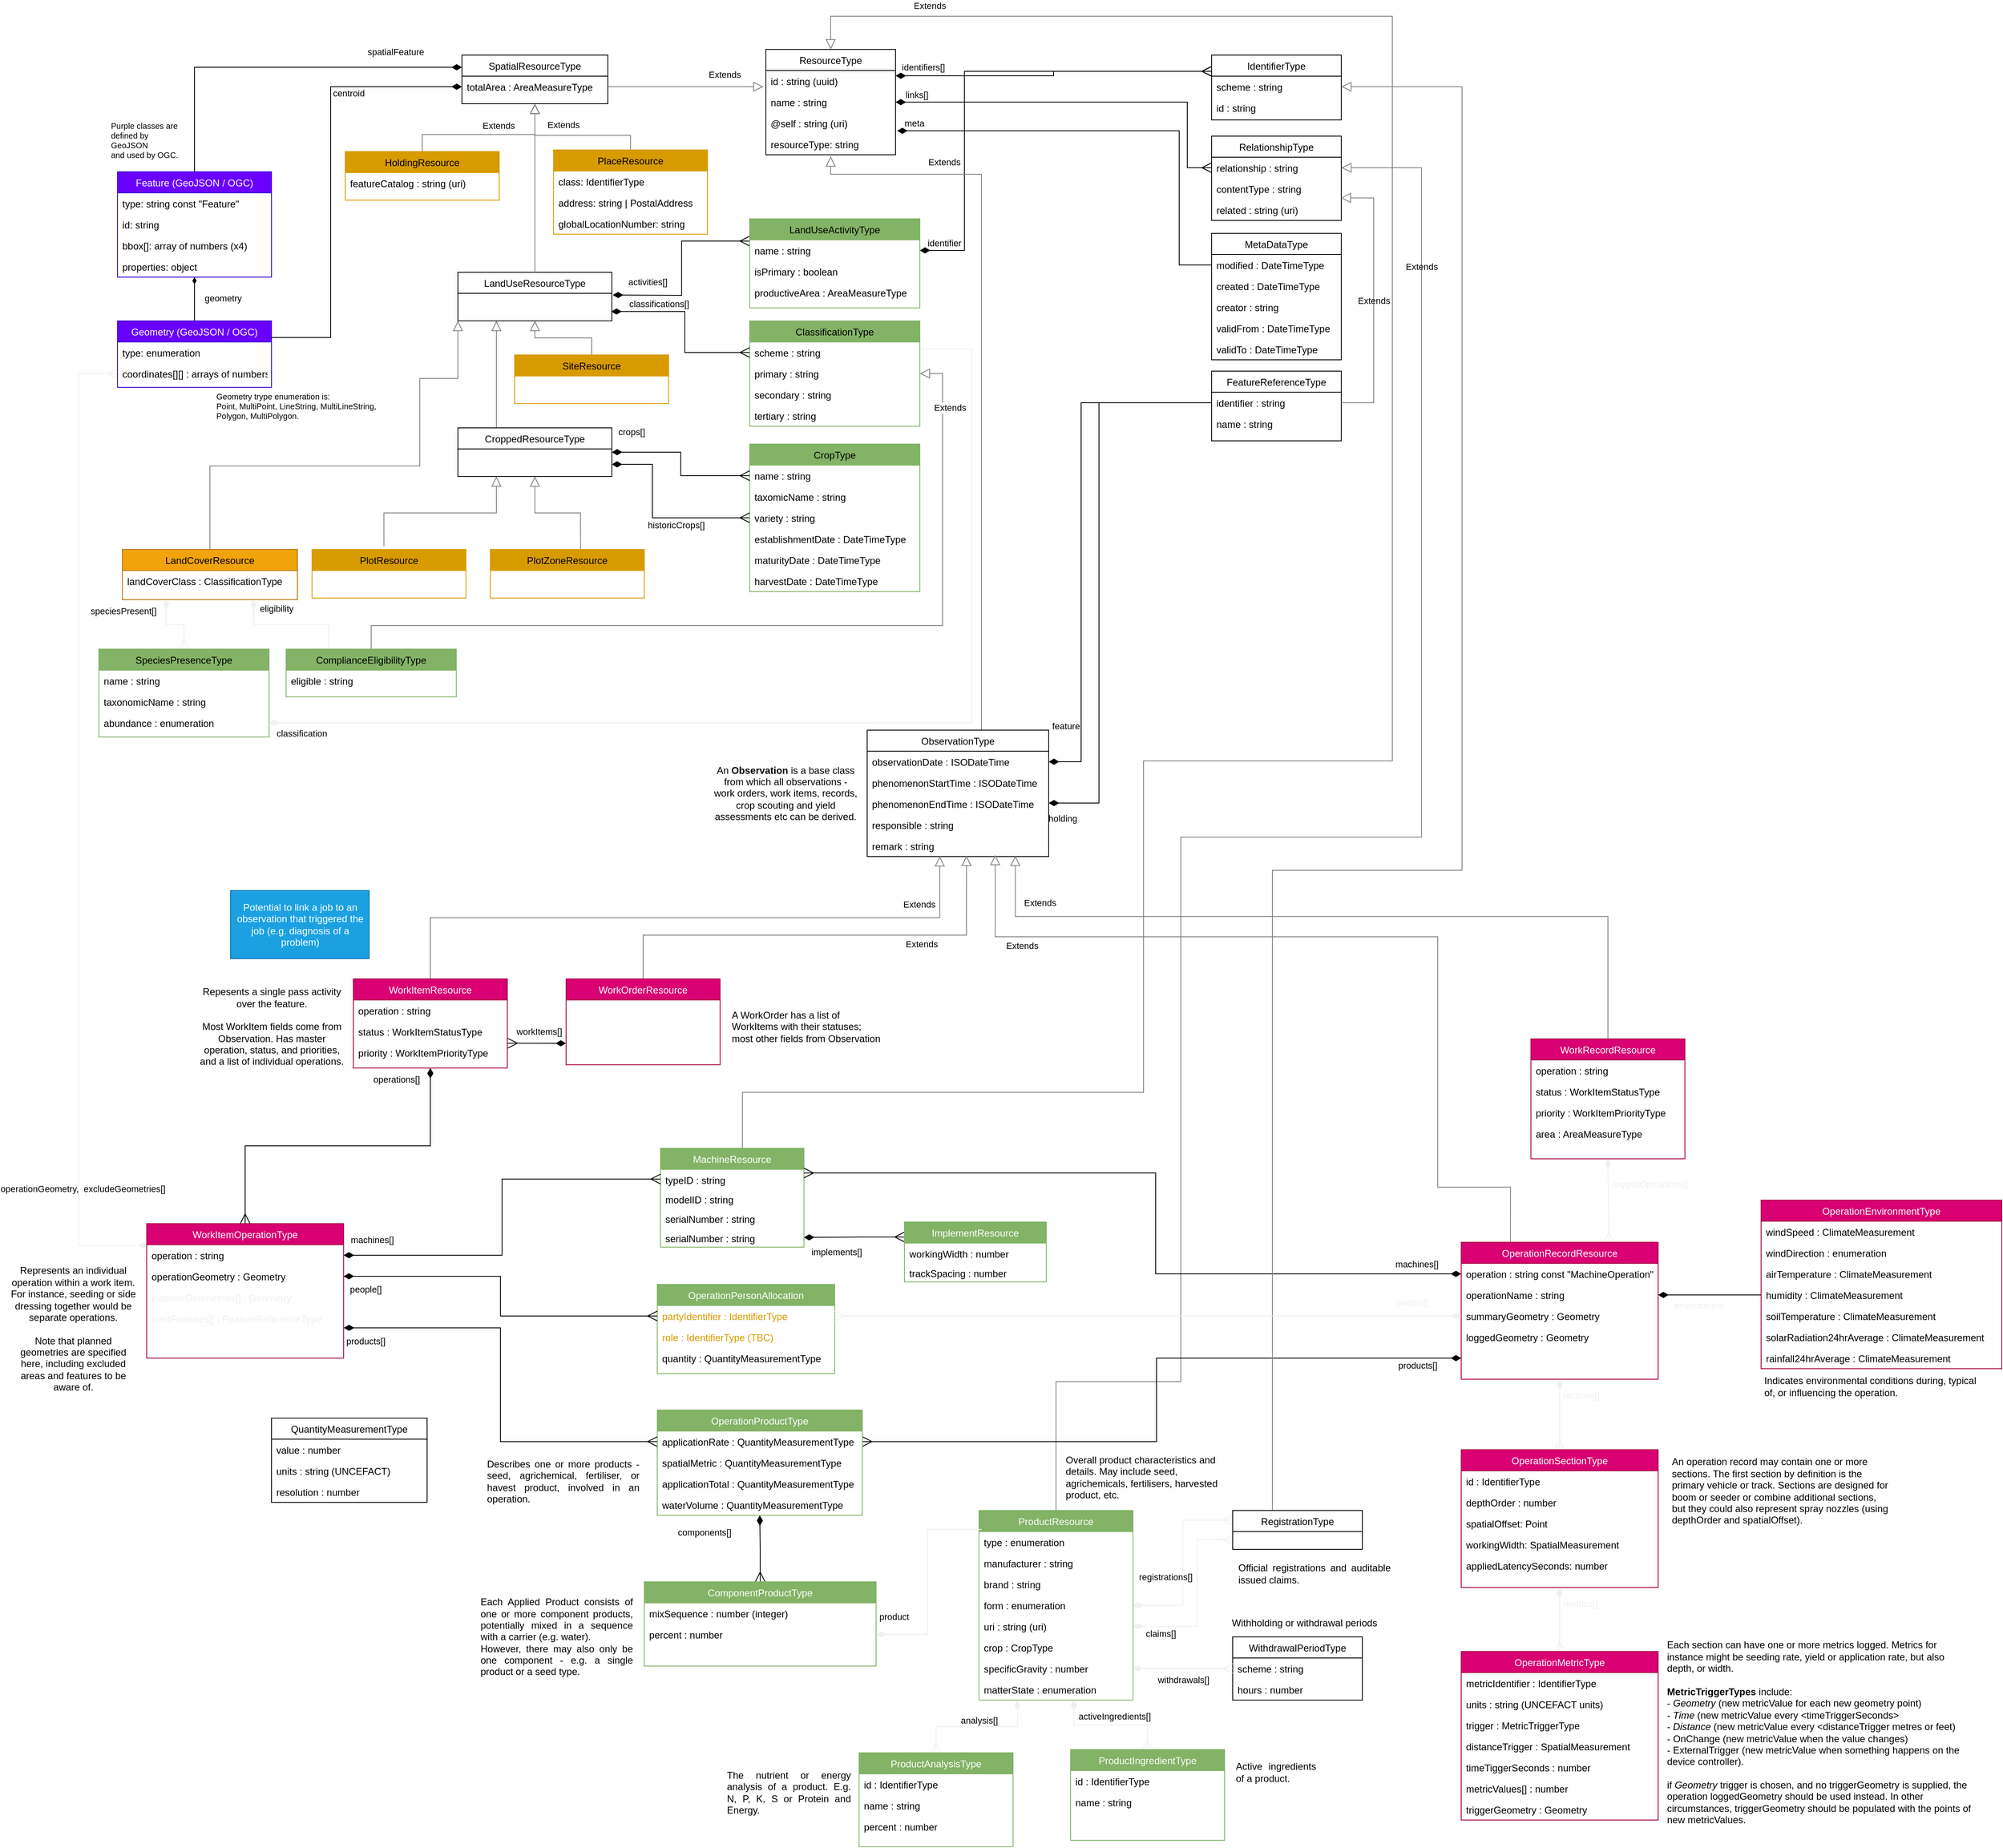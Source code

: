 <mxfile compressed="true">
    <diagram id="C5RBs43oDa-KdzZeNtuy" name="Page-1">
        <mxGraphModel dx="2484" dy="1359" grid="0" gridSize="10" guides="1" tooltips="1" connect="1" arrows="1" fold="0" page="0" pageScale="1" pageWidth="1200" pageHeight="1920" background="none" math="0" shadow="0">
            <root>
                <mxCell id="WIyWlLk6GJQsqaUBKTNV-0"/>
                <mxCell id="WIyWlLk6GJQsqaUBKTNV-1" parent="WIyWlLk6GJQsqaUBKTNV-0"/>
                <mxCell id="zkfFHV4jXpPFQw0GAbJ--0" value="ResourceType" style="swimlane;fontStyle=0;align=center;verticalAlign=top;childLayout=stackLayout;horizontal=1;startSize=26;horizontalStack=0;resizeParent=1;resizeLast=0;collapsible=1;marginBottom=0;rounded=0;shadow=0;strokeWidth=1;" parent="WIyWlLk6GJQsqaUBKTNV-1" vertex="1">
                    <mxGeometry x="410" y="33" width="160" height="130" as="geometry">
                        <mxRectangle x="230" y="140" width="160" height="26" as="alternateBounds"/>
                    </mxGeometry>
                </mxCell>
                <mxCell id="zkfFHV4jXpPFQw0GAbJ--1" value="id : string (uuid)" style="text;align=left;verticalAlign=top;spacingLeft=4;spacingRight=4;overflow=hidden;rotatable=0;points=[[0,0.5],[1,0.5]];portConstraint=eastwest;" parent="zkfFHV4jXpPFQw0GAbJ--0" vertex="1">
                    <mxGeometry y="26" width="160" height="26" as="geometry"/>
                </mxCell>
                <mxCell id="zkfFHV4jXpPFQw0GAbJ--2" value="name : string" style="text;align=left;verticalAlign=top;spacingLeft=4;spacingRight=4;overflow=hidden;rotatable=0;points=[[0,0.5],[1,0.5]];portConstraint=eastwest;rounded=0;shadow=0;html=0;" parent="zkfFHV4jXpPFQw0GAbJ--0" vertex="1">
                    <mxGeometry y="52" width="160" height="26" as="geometry"/>
                </mxCell>
                <mxCell id="zkfFHV4jXpPFQw0GAbJ--3" value="@self : string (uri)" style="text;align=left;verticalAlign=top;spacingLeft=4;spacingRight=4;overflow=hidden;rotatable=0;points=[[0,0.5],[1,0.5]];portConstraint=eastwest;rounded=0;shadow=0;html=0;" parent="zkfFHV4jXpPFQw0GAbJ--0" vertex="1">
                    <mxGeometry y="78" width="160" height="26" as="geometry"/>
                </mxCell>
                <mxCell id="187" value="resourceType: string" style="text;align=left;verticalAlign=top;spacingLeft=4;spacingRight=4;overflow=hidden;rotatable=0;points=[[0,0.5],[1,0.5]];portConstraint=eastwest;rounded=0;shadow=0;html=0;" parent="zkfFHV4jXpPFQw0GAbJ--0" vertex="1">
                    <mxGeometry y="104" width="160" height="26" as="geometry"/>
                </mxCell>
                <mxCell id="IvbPVlKwJ6Z_w6Y-F0N4-129" value="identifier" style="edgeStyle=orthogonalEdgeStyle;rounded=0;orthogonalLoop=1;jettySize=auto;html=1;entryX=1;entryY=0.5;entryDx=0;entryDy=0;startArrow=ERmany;startFill=0;endArrow=diamondThin;endFill=1;strokeColor=default;strokeWidth=1;endSize=10;startSize=10;exitX=0;exitY=0.25;exitDx=0;exitDy=0;labelBackgroundColor=none;fontColor=default;" parent="WIyWlLk6GJQsqaUBKTNV-1" source="IvbPVlKwJ6Z_w6Y-F0N4-3" target="IvbPVlKwJ6Z_w6Y-F0N4-124" edge="1">
                    <mxGeometry x="0.898" y="-9" relative="1" as="geometry">
                        <mxPoint x="920" y="50" as="sourcePoint"/>
                        <Array as="points">
                            <mxPoint x="655" y="60"/>
                            <mxPoint x="655" y="281"/>
                        </Array>
                        <mxPoint as="offset"/>
                    </mxGeometry>
                </mxCell>
                <mxCell id="IvbPVlKwJ6Z_w6Y-F0N4-3" value="IdentifierType" style="swimlane;fontStyle=0;align=center;verticalAlign=top;childLayout=stackLayout;horizontal=1;startSize=26;horizontalStack=0;resizeParent=1;resizeLast=0;collapsible=1;marginBottom=0;rounded=0;shadow=0;strokeWidth=1;" parent="WIyWlLk6GJQsqaUBKTNV-1" vertex="1">
                    <mxGeometry x="960" y="40" width="160" height="80" as="geometry">
                        <mxRectangle x="230" y="140" width="160" height="26" as="alternateBounds"/>
                    </mxGeometry>
                </mxCell>
                <mxCell id="IvbPVlKwJ6Z_w6Y-F0N4-4" value="scheme : string" style="text;align=left;verticalAlign=top;spacingLeft=4;spacingRight=4;overflow=hidden;rotatable=0;points=[[0,0.5],[1,0.5]];portConstraint=eastwest;" parent="IvbPVlKwJ6Z_w6Y-F0N4-3" vertex="1">
                    <mxGeometry y="26" width="160" height="26" as="geometry"/>
                </mxCell>
                <mxCell id="IvbPVlKwJ6Z_w6Y-F0N4-5" value="id : string" style="text;align=left;verticalAlign=top;spacingLeft=4;spacingRight=4;overflow=hidden;rotatable=0;points=[[0,0.5],[1,0.5]];portConstraint=eastwest;rounded=0;shadow=0;html=0;" parent="IvbPVlKwJ6Z_w6Y-F0N4-3" vertex="1">
                    <mxGeometry y="52" width="160" height="26" as="geometry"/>
                </mxCell>
                <mxCell id="IvbPVlKwJ6Z_w6Y-F0N4-12" value="links[]" style="edgeStyle=orthogonalEdgeStyle;rounded=0;orthogonalLoop=1;jettySize=auto;html=1;exitX=0;exitY=0.5;exitDx=0;exitDy=0;endArrow=diamondThin;endFill=1;entryX=1;entryY=0.5;entryDx=0;entryDy=0;startArrow=ERmany;startFill=0;strokeWidth=1;endSize=10;startSize=10;labelBackgroundColor=none;fontColor=default;" parent="WIyWlLk6GJQsqaUBKTNV-1" source="IvbPVlKwJ6Z_w6Y-F0N4-9" target="zkfFHV4jXpPFQw0GAbJ--2" edge="1">
                    <mxGeometry x="0.89" y="-9" relative="1" as="geometry">
                        <mxPoint x="590" y="122" as="targetPoint"/>
                        <Array as="points">
                            <mxPoint x="930" y="179"/>
                            <mxPoint x="930" y="98"/>
                        </Array>
                        <mxPoint as="offset"/>
                    </mxGeometry>
                </mxCell>
                <mxCell id="IvbPVlKwJ6Z_w6Y-F0N4-8" value="RelationshipType" style="swimlane;fontStyle=0;align=center;verticalAlign=top;childLayout=stackLayout;horizontal=1;startSize=26;horizontalStack=0;resizeParent=1;resizeLast=0;collapsible=1;marginBottom=0;rounded=0;shadow=0;strokeWidth=1;" parent="WIyWlLk6GJQsqaUBKTNV-1" vertex="1">
                    <mxGeometry x="960" y="140" width="160" height="104" as="geometry">
                        <mxRectangle x="230" y="140" width="160" height="26" as="alternateBounds"/>
                    </mxGeometry>
                </mxCell>
                <mxCell id="IvbPVlKwJ6Z_w6Y-F0N4-9" value="relationship : string" style="text;align=left;verticalAlign=top;spacingLeft=4;spacingRight=4;overflow=hidden;rotatable=0;points=[[0,0.5],[1,0.5]];portConstraint=eastwest;" parent="IvbPVlKwJ6Z_w6Y-F0N4-8" vertex="1">
                    <mxGeometry y="26" width="160" height="26" as="geometry"/>
                </mxCell>
                <mxCell id="IvbPVlKwJ6Z_w6Y-F0N4-10" value="contentType : string" style="text;align=left;verticalAlign=top;spacingLeft=4;spacingRight=4;overflow=hidden;rotatable=0;points=[[0,0.5],[1,0.5]];portConstraint=eastwest;rounded=0;shadow=0;html=0;" parent="IvbPVlKwJ6Z_w6Y-F0N4-8" vertex="1">
                    <mxGeometry y="52" width="160" height="26" as="geometry"/>
                </mxCell>
                <mxCell id="IvbPVlKwJ6Z_w6Y-F0N4-11" value="related : string (uri)" style="text;align=left;verticalAlign=top;spacingLeft=4;spacingRight=4;overflow=hidden;rotatable=0;points=[[0,0.5],[1,0.5]];portConstraint=eastwest;rounded=0;shadow=0;html=0;" parent="IvbPVlKwJ6Z_w6Y-F0N4-8" vertex="1">
                    <mxGeometry y="78" width="160" height="26" as="geometry"/>
                </mxCell>
                <mxCell id="IvbPVlKwJ6Z_w6Y-F0N4-13" value="identifiers[]" style="edgeStyle=orthogonalEdgeStyle;rounded=0;orthogonalLoop=1;jettySize=auto;html=1;exitX=0;exitY=0.25;exitDx=0;exitDy=0;endArrow=diamondThin;endFill=1;startArrow=ERmany;startFill=0;strokeWidth=1;endSize=10;startSize=10;entryX=1;entryY=0.25;entryDx=0;entryDy=0;labelBackgroundColor=none;fontColor=default;" parent="WIyWlLk6GJQsqaUBKTNV-1" source="IvbPVlKwJ6Z_w6Y-F0N4-3" target="zkfFHV4jXpPFQw0GAbJ--0" edge="1">
                    <mxGeometry x="0.827" y="-11" relative="1" as="geometry">
                        <mxPoint x="600" y="60" as="targetPoint"/>
                        <mxPoint as="offset"/>
                    </mxGeometry>
                </mxCell>
                <mxCell id="IvbPVlKwJ6Z_w6Y-F0N4-20" value="meta" style="edgeStyle=orthogonalEdgeStyle;orthogonalLoop=1;jettySize=auto;html=1;exitX=0;exitY=0.25;exitDx=0;exitDy=0;endArrow=diamondThin;endFill=1;entryX=1.012;entryY=0.862;entryDx=0;entryDy=0;entryPerimeter=0;strokeWidth=1;endSize=10;startSize=10;rounded=0;labelBackgroundColor=none;fontColor=default;" parent="WIyWlLk6GJQsqaUBKTNV-1" source="IvbPVlKwJ6Z_w6Y-F0N4-14" target="zkfFHV4jXpPFQw0GAbJ--3" edge="1">
                    <mxGeometry x="0.924" y="-9" relative="1" as="geometry">
                        <mxPoint x="620" y="143" as="targetPoint"/>
                        <Array as="points">
                            <mxPoint x="920" y="299"/>
                            <mxPoint x="920" y="133"/>
                        </Array>
                        <mxPoint as="offset"/>
                    </mxGeometry>
                </mxCell>
                <mxCell id="IvbPVlKwJ6Z_w6Y-F0N4-14" value="MetaDataType" style="swimlane;fontStyle=0;align=center;verticalAlign=top;childLayout=stackLayout;horizontal=1;startSize=26;horizontalStack=0;resizeParent=1;resizeLast=0;collapsible=1;marginBottom=0;rounded=0;shadow=0;strokeWidth=1;" parent="WIyWlLk6GJQsqaUBKTNV-1" vertex="1">
                    <mxGeometry x="960" y="260" width="160" height="156" as="geometry">
                        <mxRectangle x="500" y="250" width="160" height="26" as="alternateBounds"/>
                    </mxGeometry>
                </mxCell>
                <mxCell id="IvbPVlKwJ6Z_w6Y-F0N4-15" value="modified : DateTimeType" style="text;align=left;verticalAlign=top;spacingLeft=4;spacingRight=4;overflow=hidden;rotatable=0;points=[[0,0.5],[1,0.5]];portConstraint=eastwest;" parent="IvbPVlKwJ6Z_w6Y-F0N4-14" vertex="1">
                    <mxGeometry y="26" width="160" height="26" as="geometry"/>
                </mxCell>
                <mxCell id="IvbPVlKwJ6Z_w6Y-F0N4-16" value="created : DateTimeType" style="text;align=left;verticalAlign=top;spacingLeft=4;spacingRight=4;overflow=hidden;rotatable=0;points=[[0,0.5],[1,0.5]];portConstraint=eastwest;rounded=0;shadow=0;html=0;" parent="IvbPVlKwJ6Z_w6Y-F0N4-14" vertex="1">
                    <mxGeometry y="52" width="160" height="26" as="geometry"/>
                </mxCell>
                <mxCell id="IvbPVlKwJ6Z_w6Y-F0N4-17" value="creator : string" style="text;align=left;verticalAlign=top;spacingLeft=4;spacingRight=4;overflow=hidden;rotatable=0;points=[[0,0.5],[1,0.5]];portConstraint=eastwest;rounded=0;shadow=0;html=0;" parent="IvbPVlKwJ6Z_w6Y-F0N4-14" vertex="1">
                    <mxGeometry y="78" width="160" height="26" as="geometry"/>
                </mxCell>
                <mxCell id="IvbPVlKwJ6Z_w6Y-F0N4-18" value="validFrom : DateTimeType" style="text;align=left;verticalAlign=top;spacingLeft=4;spacingRight=4;overflow=hidden;rotatable=0;points=[[0,0.5],[1,0.5]];portConstraint=eastwest;rounded=0;shadow=0;html=0;" parent="IvbPVlKwJ6Z_w6Y-F0N4-14" vertex="1">
                    <mxGeometry y="104" width="160" height="26" as="geometry"/>
                </mxCell>
                <mxCell id="IvbPVlKwJ6Z_w6Y-F0N4-19" value="validTo : DateTimeType" style="text;align=left;verticalAlign=top;spacingLeft=4;spacingRight=4;overflow=hidden;rotatable=0;points=[[0,0.5],[1,0.5]];portConstraint=eastwest;rounded=0;shadow=0;html=0;" parent="IvbPVlKwJ6Z_w6Y-F0N4-14" vertex="1">
                    <mxGeometry y="130" width="160" height="26" as="geometry"/>
                </mxCell>
                <mxCell id="IvbPVlKwJ6Z_w6Y-F0N4-21" value="FeatureReferenceType" style="swimlane;fontStyle=0;align=center;verticalAlign=top;childLayout=stackLayout;horizontal=1;startSize=26;horizontalStack=0;resizeParent=1;resizeLast=0;collapsible=1;marginBottom=0;rounded=0;shadow=0;strokeWidth=1;" parent="WIyWlLk6GJQsqaUBKTNV-1" vertex="1">
                    <mxGeometry x="960" y="430" width="160" height="86" as="geometry">
                        <mxRectangle x="500" y="250" width="160" height="26" as="alternateBounds"/>
                    </mxGeometry>
                </mxCell>
                <mxCell id="IvbPVlKwJ6Z_w6Y-F0N4-23" value="identifier : string" style="text;align=left;verticalAlign=top;spacingLeft=4;spacingRight=4;overflow=hidden;rotatable=0;points=[[0,0.5],[1,0.5]];portConstraint=eastwest;rounded=0;shadow=0;html=0;" parent="IvbPVlKwJ6Z_w6Y-F0N4-21" vertex="1">
                    <mxGeometry y="26" width="160" height="26" as="geometry"/>
                </mxCell>
                <mxCell id="IvbPVlKwJ6Z_w6Y-F0N4-24" value="name : string" style="text;align=left;verticalAlign=top;spacingLeft=4;spacingRight=4;overflow=hidden;rotatable=0;points=[[0,0.5],[1,0.5]];portConstraint=eastwest;rounded=0;shadow=0;html=0;" parent="IvbPVlKwJ6Z_w6Y-F0N4-21" vertex="1">
                    <mxGeometry y="52" width="160" height="26" as="geometry"/>
                </mxCell>
                <mxCell id="IvbPVlKwJ6Z_w6Y-F0N4-36" value="Extends" style="edgeStyle=orthogonalEdgeStyle;rounded=0;orthogonalLoop=1;jettySize=auto;html=1;endArrow=block;endFill=0;strokeWidth=1;endSize=10;startSize=10;labelBackgroundColor=none;fontColor=default;strokeColor=#808080;" parent="WIyWlLk6GJQsqaUBKTNV-1" source="IvbPVlKwJ6Z_w6Y-F0N4-27" edge="1">
                    <mxGeometry x="0.639" y="-15" relative="1" as="geometry">
                        <mxPoint x="490" y="165" as="targetPoint"/>
                        <mxPoint as="offset"/>
                        <Array as="points">
                            <mxPoint x="676" y="187"/>
                            <mxPoint x="490" y="187"/>
                        </Array>
                        <mxPoint x="696" y="823" as="sourcePoint"/>
                    </mxGeometry>
                </mxCell>
                <mxCell id="IvbPVlKwJ6Z_w6Y-F0N4-27" value="ObservationType" style="swimlane;fontStyle=0;align=center;verticalAlign=top;childLayout=stackLayout;horizontal=1;startSize=26;horizontalStack=0;resizeParent=1;resizeLast=0;collapsible=1;marginBottom=0;rounded=0;shadow=0;strokeWidth=1;" parent="WIyWlLk6GJQsqaUBKTNV-1" vertex="1">
                    <mxGeometry x="535" y="873" width="224" height="156" as="geometry">
                        <mxRectangle x="230" y="140" width="160" height="26" as="alternateBounds"/>
                    </mxGeometry>
                </mxCell>
                <mxCell id="IvbPVlKwJ6Z_w6Y-F0N4-28" value="observationDate : ISODateTime" style="text;align=left;verticalAlign=top;spacingLeft=4;spacingRight=4;overflow=hidden;rotatable=0;points=[[0,0.5],[1,0.5]];portConstraint=eastwest;" parent="IvbPVlKwJ6Z_w6Y-F0N4-27" vertex="1">
                    <mxGeometry y="26" width="224" height="26" as="geometry"/>
                </mxCell>
                <mxCell id="IvbPVlKwJ6Z_w6Y-F0N4-29" value="phenomenonStartTime : ISODateTime" style="text;align=left;verticalAlign=top;spacingLeft=4;spacingRight=4;overflow=hidden;rotatable=0;points=[[0,0.5],[1,0.5]];portConstraint=eastwest;rounded=0;shadow=0;html=0;" parent="IvbPVlKwJ6Z_w6Y-F0N4-27" vertex="1">
                    <mxGeometry y="52" width="224" height="26" as="geometry"/>
                </mxCell>
                <mxCell id="136" value="phenomenonEndTime : ISODateTime" style="text;align=left;verticalAlign=top;spacingLeft=4;spacingRight=4;overflow=hidden;rotatable=0;points=[[0,0.5],[1,0.5]];portConstraint=eastwest;rounded=0;shadow=0;html=0;" parent="IvbPVlKwJ6Z_w6Y-F0N4-27" vertex="1">
                    <mxGeometry y="78" width="224" height="26" as="geometry"/>
                </mxCell>
                <mxCell id="IvbPVlKwJ6Z_w6Y-F0N4-32" value="responsible : string" style="text;align=left;verticalAlign=top;spacingLeft=4;spacingRight=4;overflow=hidden;rotatable=0;points=[[0,0.5],[1,0.5]];portConstraint=eastwest;rounded=0;shadow=0;html=0;" parent="IvbPVlKwJ6Z_w6Y-F0N4-27" vertex="1">
                    <mxGeometry y="104" width="224" height="26" as="geometry"/>
                </mxCell>
                <mxCell id="IvbPVlKwJ6Z_w6Y-F0N4-33" value="remark : string" style="text;align=left;verticalAlign=top;spacingLeft=4;spacingRight=4;overflow=hidden;rotatable=0;points=[[0,0.5],[1,0.5]];portConstraint=eastwest;rounded=0;shadow=0;html=0;" parent="IvbPVlKwJ6Z_w6Y-F0N4-27" vertex="1">
                    <mxGeometry y="130" width="224" height="26" as="geometry"/>
                </mxCell>
                <mxCell id="IvbPVlKwJ6Z_w6Y-F0N4-34" value="feature" style="edgeStyle=orthogonalEdgeStyle;rounded=0;orthogonalLoop=1;jettySize=auto;html=1;exitX=0;exitY=0.5;exitDx=0;exitDy=0;entryX=1;entryY=0.5;entryDx=0;entryDy=0;endArrow=diamondThin;endFill=1;strokeWidth=1;endSize=10;startSize=10;labelBackgroundColor=none;fontColor=default;" parent="WIyWlLk6GJQsqaUBKTNV-1" target="IvbPVlKwJ6Z_w6Y-F0N4-28" edge="1">
                    <mxGeometry x="0.739" y="-19" relative="1" as="geometry">
                        <mxPoint x="840" y="291" as="targetPoint"/>
                        <Array as="points">
                            <mxPoint x="799" y="469"/>
                            <mxPoint x="799" y="912"/>
                        </Array>
                        <mxPoint as="offset"/>
                        <mxPoint x="960" y="469" as="sourcePoint"/>
                    </mxGeometry>
                </mxCell>
                <mxCell id="IvbPVlKwJ6Z_w6Y-F0N4-45" value="Extends" style="edgeStyle=orthogonalEdgeStyle;rounded=0;orthogonalLoop=1;jettySize=auto;html=1;exitX=0.5;exitY=0;exitDx=0;exitDy=0;entryX=0.4;entryY=0.985;entryDx=0;entryDy=0;entryPerimeter=0;endArrow=block;endFill=0;strokeWidth=1;endSize=10;startSize=10;horizontal=1;labelBackgroundColor=none;fontColor=default;strokeColor=#808080;" parent="WIyWlLk6GJQsqaUBKTNV-1" source="IvbPVlKwJ6Z_w6Y-F0N4-37" target="IvbPVlKwJ6Z_w6Y-F0N4-33" edge="1">
                    <mxGeometry x="0.74" y="18" relative="1" as="geometry">
                        <mxPoint y="1" as="offset"/>
                    </mxGeometry>
                </mxCell>
                <mxCell id="105" value="Extends" style="edgeStyle=orthogonalEdgeStyle;html=1;entryX=0.5;entryY=0;entryDx=0;entryDy=0;rounded=0;startArrow=block;startFill=0;endSize=10;endArrow=none;endFill=0;exitX=0.816;exitY=0.962;exitDx=0;exitDy=0;exitPerimeter=0;labelBackgroundColor=none;fontColor=default;jumpSize=10;startSize=10;strokeColor=#808080;" parent="WIyWlLk6GJQsqaUBKTNV-1" source="IvbPVlKwJ6Z_w6Y-F0N4-33" target="80" edge="1">
                    <mxGeometry x="-0.78" y="17" relative="1" as="geometry">
                        <mxPoint x="792" y="543" as="sourcePoint"/>
                        <Array as="points">
                            <mxPoint x="718" y="1103"/>
                            <mxPoint x="1449" y="1103"/>
                        </Array>
                        <mxPoint as="offset"/>
                    </mxGeometry>
                </mxCell>
                <mxCell id="IvbPVlKwJ6Z_w6Y-F0N4-37" value="WorkItemResource" style="swimlane;fontStyle=0;align=center;verticalAlign=top;childLayout=stackLayout;horizontal=1;startSize=26;horizontalStack=0;resizeParent=1;resizeLast=0;collapsible=1;marginBottom=0;rounded=0;shadow=0;strokeWidth=1;strokeColor=#A50040;fillColor=#d80073;fontColor=#ffffff;" parent="WIyWlLk6GJQsqaUBKTNV-1" vertex="1">
                    <mxGeometry x="-99" y="1180" width="190" height="110" as="geometry">
                        <mxRectangle x="230" y="140" width="160" height="26" as="alternateBounds"/>
                    </mxGeometry>
                </mxCell>
                <mxCell id="IvbPVlKwJ6Z_w6Y-F0N4-38" value="operation : string" style="text;align=left;verticalAlign=top;spacingLeft=4;spacingRight=4;overflow=hidden;rotatable=0;points=[[0,0.5],[1,0.5]];portConstraint=eastwest;" parent="IvbPVlKwJ6Z_w6Y-F0N4-37" vertex="1">
                    <mxGeometry y="26" width="190" height="26" as="geometry"/>
                </mxCell>
                <mxCell id="IvbPVlKwJ6Z_w6Y-F0N4-39" value="status : WorkItemStatusType" style="text;align=left;verticalAlign=top;spacingLeft=4;spacingRight=4;overflow=hidden;rotatable=0;points=[[0,0.5],[1,0.5]];portConstraint=eastwest;rounded=0;shadow=0;html=0;" parent="IvbPVlKwJ6Z_w6Y-F0N4-37" vertex="1">
                    <mxGeometry y="52" width="190" height="26" as="geometry"/>
                </mxCell>
                <mxCell id="IvbPVlKwJ6Z_w6Y-F0N4-44" value="priority : WorkItemPriorityType" style="text;align=left;verticalAlign=top;spacingLeft=4;spacingRight=4;overflow=hidden;rotatable=0;points=[[0,0.5],[1,0.5]];portConstraint=eastwest;rounded=0;shadow=0;html=0;" parent="IvbPVlKwJ6Z_w6Y-F0N4-37" vertex="1">
                    <mxGeometry y="78" width="190" height="26" as="geometry"/>
                </mxCell>
                <mxCell id="IvbPVlKwJ6Z_w6Y-F0N4-105" value="Extends" style="edgeStyle=orthogonalEdgeStyle;rounded=0;orthogonalLoop=1;jettySize=auto;html=1;startArrow=none;startFill=0;endArrow=block;endFill=0;strokeWidth=1;endSize=10;startSize=10;exitX=0.571;exitY=0.01;exitDx=0;exitDy=0;entryX=0.5;entryY=0;entryDx=0;entryDy=0;exitPerimeter=0;labelBackgroundColor=none;fontColor=default;strokeColor=#808080;" parent="WIyWlLk6GJQsqaUBKTNV-1" source="cyvBYMKMf3qCFSVN3_wU-44" target="zkfFHV4jXpPFQw0GAbJ--0" edge="1">
                    <mxGeometry x="0.889" y="-13" relative="1" as="geometry">
                        <Array as="points">
                            <mxPoint x="381" y="1320"/>
                            <mxPoint x="876" y="1320"/>
                            <mxPoint x="876" y="911"/>
                            <mxPoint x="1183" y="911"/>
                            <mxPoint x="1183" y="-8"/>
                            <mxPoint x="490" y="-8"/>
                        </Array>
                        <mxPoint as="offset"/>
                        <mxPoint x="857" y="764" as="sourcePoint"/>
                        <mxPoint x="899" y="667" as="targetPoint"/>
                    </mxGeometry>
                </mxCell>
                <mxCell id="21" value="&lt;font&gt;operationGeometry,&amp;nbsp; excludeGeometries[]&lt;/font&gt;" style="edgeStyle=orthogonalEdgeStyle;rounded=0;orthogonalLoop=1;jettySize=auto;html=1;labelBackgroundColor=none;startArrow=diamondThin;startFill=1;endArrow=ERmany;endFill=0;startSize=10;endSize=10;fontColor=default;exitX=0.008;exitY=0.038;exitDx=0;exitDy=0;exitPerimeter=0;entryX=0;entryY=0.5;entryDx=0;entryDy=0;strokeColor=#F0F0F0;" parent="WIyWlLk6GJQsqaUBKTNV-1" source="IvbPVlKwJ6Z_w6Y-F0N4-96" target="6" edge="1">
                    <mxGeometry x="-0.742" y="-5" relative="1" as="geometry">
                        <Array as="points">
                            <mxPoint x="-438" y="1509"/>
                            <mxPoint x="-438" y="433"/>
                        </Array>
                        <mxPoint as="offset"/>
                        <mxPoint x="-245" y="1039" as="sourcePoint"/>
                        <mxPoint x="-370" y="476" as="targetPoint"/>
                    </mxGeometry>
                </mxCell>
                <mxCell id="58" value="operations[]" style="edgeStyle=orthogonalEdgeStyle;html=1;exitX=0.5;exitY=0;exitDx=0;exitDy=0;entryX=0.5;entryY=1;entryDx=0;entryDy=0;strokeColor=default;startArrow=ERmany;startFill=0;endArrow=diamondThin;endFill=1;endSize=10;startSize=10;rounded=0;fillColor=#f5f5f5;labelBackgroundColor=none;" parent="WIyWlLk6GJQsqaUBKTNV-1" source="IvbPVlKwJ6Z_w6Y-F0N4-95" target="IvbPVlKwJ6Z_w6Y-F0N4-37" edge="1">
                    <mxGeometry x="0.933" y="42" relative="1" as="geometry">
                        <mxPoint as="offset"/>
                    </mxGeometry>
                </mxCell>
                <mxCell id="IvbPVlKwJ6Z_w6Y-F0N4-95" value="WorkItemOperationType" style="swimlane;fontStyle=0;align=center;verticalAlign=top;childLayout=stackLayout;horizontal=1;startSize=26;horizontalStack=0;resizeParent=1;resizeLast=0;collapsible=1;marginBottom=0;rounded=0;shadow=0;strokeWidth=1;strokeColor=#A50040;fillColor=#d80073;fontColor=#ffffff;" parent="WIyWlLk6GJQsqaUBKTNV-1" vertex="1">
                    <mxGeometry x="-354" y="1482" width="243" height="166" as="geometry">
                        <mxRectangle x="230" y="140" width="160" height="26" as="alternateBounds"/>
                    </mxGeometry>
                </mxCell>
                <mxCell id="IvbPVlKwJ6Z_w6Y-F0N4-96" value="operation : string" style="text;align=left;verticalAlign=top;spacingLeft=4;spacingRight=4;overflow=hidden;rotatable=0;points=[[0,0.5],[1,0.5]];portConstraint=eastwest;" parent="IvbPVlKwJ6Z_w6Y-F0N4-95" vertex="1">
                    <mxGeometry y="26" width="243" height="26" as="geometry"/>
                </mxCell>
                <mxCell id="111" value="operationGeometry : Geometry" style="text;align=left;verticalAlign=top;spacingLeft=4;spacingRight=4;overflow=hidden;rotatable=0;points=[[0,0.5],[1,0.5]];portConstraint=eastwest;rounded=0;shadow=0;html=0;fontColor=default;" parent="IvbPVlKwJ6Z_w6Y-F0N4-95" vertex="1">
                    <mxGeometry y="52" width="243" height="26" as="geometry"/>
                </mxCell>
                <mxCell id="112" value="excludeGeometries[] : Geometry" style="text;align=left;verticalAlign=top;spacingLeft=4;spacingRight=4;overflow=hidden;rotatable=0;points=[[0,0.5],[1,0.5]];portConstraint=eastwest;rounded=0;shadow=0;html=0;fontColor=#F0F0F0;" parent="IvbPVlKwJ6Z_w6Y-F0N4-95" vertex="1">
                    <mxGeometry y="78" width="243" height="26" as="geometry"/>
                </mxCell>
                <mxCell id="113" value="alertFeatures[] : FeatureReferenceType" style="text;align=left;verticalAlign=top;spacingLeft=4;spacingRight=4;overflow=hidden;rotatable=0;points=[[0,0.5],[1,0.5]];portConstraint=eastwest;rounded=0;shadow=0;html=0;fontColor=#F0F0F0;" parent="IvbPVlKwJ6Z_w6Y-F0N4-95" vertex="1">
                    <mxGeometry y="104" width="243" height="26" as="geometry"/>
                </mxCell>
                <mxCell id="IvbPVlKwJ6Z_w6Y-F0N4-111" value="HoldingResource" style="swimlane;fontStyle=0;align=center;verticalAlign=top;childLayout=stackLayout;horizontal=1;startSize=26;horizontalStack=0;resizeParent=1;resizeLast=0;collapsible=1;marginBottom=0;rounded=0;shadow=0;strokeWidth=1;strokeColor=#d79b00;fillColor=#D79B00;" parent="WIyWlLk6GJQsqaUBKTNV-1" vertex="1">
                    <mxGeometry x="-109" y="159" width="190" height="60" as="geometry">
                        <mxRectangle x="230" y="140" width="160" height="26" as="alternateBounds"/>
                    </mxGeometry>
                </mxCell>
                <mxCell id="IvbPVlKwJ6Z_w6Y-F0N4-113" value="featureCatalog : string (uri)" style="text;align=left;verticalAlign=top;spacingLeft=4;spacingRight=4;overflow=hidden;rotatable=0;points=[[0,0.5],[1,0.5]];portConstraint=eastwest;rounded=0;shadow=0;html=0;" parent="IvbPVlKwJ6Z_w6Y-F0N4-111" vertex="1">
                    <mxGeometry y="26" width="190" height="26" as="geometry"/>
                </mxCell>
                <mxCell id="30" style="edgeStyle=orthogonalEdgeStyle;rounded=0;orthogonalLoop=1;jettySize=auto;html=1;exitX=0.5;exitY=1;exitDx=0;exitDy=0;labelBackgroundColor=none;fontColor=#FFFFFF;startArrow=block;startFill=0;endArrow=none;endFill=0;startSize=10;endSize=10;strokeColor=#808080;" parent="WIyWlLk6GJQsqaUBKTNV-1" source="IvbPVlKwJ6Z_w6Y-F0N4-116" target="28" edge="1">
                    <mxGeometry relative="1" as="geometry"/>
                </mxCell>
                <mxCell id="31" style="edgeStyle=orthogonalEdgeStyle;rounded=0;orthogonalLoop=1;jettySize=auto;html=1;exitX=0.25;exitY=1;exitDx=0;exitDy=0;entryX=0.25;entryY=0;entryDx=0;entryDy=0;labelBackgroundColor=none;fontColor=#FFFFFF;startArrow=block;startFill=0;endArrow=none;endFill=0;startSize=10;endSize=10;strokeColor=#808080;" parent="WIyWlLk6GJQsqaUBKTNV-1" source="IvbPVlKwJ6Z_w6Y-F0N4-116" target="IvbPVlKwJ6Z_w6Y-F0N4-120" edge="1">
                    <mxGeometry relative="1" as="geometry"/>
                </mxCell>
                <mxCell id="42" style="edgeStyle=orthogonalEdgeStyle;html=1;exitX=0;exitY=1;exitDx=0;exitDy=0;entryX=0.5;entryY=0;entryDx=0;entryDy=0;rounded=0;endArrow=none;endFill=0;startArrow=block;startFill=0;endSize=10;startSize=10;strokeColor=#808080;" parent="WIyWlLk6GJQsqaUBKTNV-1" source="IvbPVlKwJ6Z_w6Y-F0N4-116" target="41" edge="1">
                    <mxGeometry relative="1" as="geometry">
                        <Array as="points">
                            <mxPoint x="30" y="439"/>
                            <mxPoint x="-17" y="439"/>
                            <mxPoint x="-17" y="547"/>
                            <mxPoint x="-276" y="547"/>
                        </Array>
                    </mxGeometry>
                </mxCell>
                <mxCell id="IvbPVlKwJ6Z_w6Y-F0N4-116" value="LandUseResourceType" style="swimlane;fontStyle=0;align=center;verticalAlign=top;childLayout=stackLayout;horizontal=1;startSize=26;horizontalStack=0;resizeParent=1;resizeLast=0;collapsible=1;marginBottom=0;rounded=0;shadow=0;strokeWidth=1;" parent="WIyWlLk6GJQsqaUBKTNV-1" vertex="1">
                    <mxGeometry x="30" y="308" width="190" height="60" as="geometry">
                        <mxRectangle x="230" y="140" width="160" height="26" as="alternateBounds"/>
                    </mxGeometry>
                </mxCell>
                <mxCell id="34" style="edgeStyle=orthogonalEdgeStyle;rounded=0;orthogonalLoop=1;jettySize=auto;html=1;exitX=0.25;exitY=1;exitDx=0;exitDy=0;entryX=0.467;entryY=-0.067;entryDx=0;entryDy=0;entryPerimeter=0;labelBackgroundColor=none;fontColor=#FFFFFF;startArrow=block;startFill=0;endArrow=none;endFill=0;startSize=10;endSize=10;strokeColor=#808080;" parent="WIyWlLk6GJQsqaUBKTNV-1" source="IvbPVlKwJ6Z_w6Y-F0N4-120" target="8PXrG5L7NjHfaJk6wTGS-2" edge="1">
                    <mxGeometry relative="1" as="geometry"/>
                </mxCell>
                <mxCell id="35" style="edgeStyle=orthogonalEdgeStyle;rounded=0;orthogonalLoop=1;jettySize=auto;html=1;exitX=0.5;exitY=1;exitDx=0;exitDy=0;entryX=0.586;entryY=-0.011;entryDx=0;entryDy=0;entryPerimeter=0;labelBackgroundColor=none;fontColor=#FFFFFF;startArrow=block;startFill=0;endArrow=none;endFill=0;startSize=10;endSize=10;strokeColor=#808080;" parent="WIyWlLk6GJQsqaUBKTNV-1" source="IvbPVlKwJ6Z_w6Y-F0N4-120" target="32" edge="1">
                    <mxGeometry relative="1" as="geometry"/>
                </mxCell>
                <mxCell id="IvbPVlKwJ6Z_w6Y-F0N4-120" value="CroppedResourceType" style="swimlane;fontStyle=0;align=center;verticalAlign=top;childLayout=stackLayout;horizontal=1;startSize=26;horizontalStack=0;resizeParent=1;resizeLast=0;collapsible=1;marginBottom=0;rounded=0;shadow=0;strokeWidth=1;" parent="WIyWlLk6GJQsqaUBKTNV-1" vertex="1">
                    <mxGeometry x="30" y="500" width="190" height="60" as="geometry">
                        <mxRectangle x="230" y="140" width="160" height="26" as="alternateBounds"/>
                    </mxGeometry>
                </mxCell>
                <mxCell id="IvbPVlKwJ6Z_w6Y-F0N4-127" value="activities[]" style="edgeStyle=orthogonalEdgeStyle;rounded=0;orthogonalLoop=1;jettySize=auto;html=1;exitX=0;exitY=0.25;exitDx=0;exitDy=0;entryX=1.006;entryY=0.077;entryDx=0;entryDy=0;entryPerimeter=0;startArrow=ERmany;startFill=0;endArrow=diamondThin;endFill=1;strokeWidth=1;endSize=10;startSize=10;labelBackgroundColor=none;" parent="WIyWlLk6GJQsqaUBKTNV-1" source="IvbPVlKwJ6Z_w6Y-F0N4-123" edge="1">
                    <mxGeometry x="0.642" y="-16" relative="1" as="geometry">
                        <mxPoint as="offset"/>
                        <mxPoint x="221.14" y="336.002" as="targetPoint"/>
                    </mxGeometry>
                </mxCell>
                <mxCell id="IvbPVlKwJ6Z_w6Y-F0N4-123" value="LandUseActivityType" style="swimlane;fontStyle=0;align=center;verticalAlign=top;childLayout=stackLayout;horizontal=1;startSize=26;horizontalStack=0;resizeParent=1;resizeLast=0;collapsible=1;marginBottom=0;rounded=0;shadow=0;strokeWidth=1;strokeColor=#82b366;fillColor=#82B366;" parent="WIyWlLk6GJQsqaUBKTNV-1" vertex="1">
                    <mxGeometry x="390" y="242" width="210" height="110" as="geometry">
                        <mxRectangle x="230" y="140" width="160" height="26" as="alternateBounds"/>
                    </mxGeometry>
                </mxCell>
                <mxCell id="IvbPVlKwJ6Z_w6Y-F0N4-124" value="name : string" style="text;align=left;verticalAlign=top;spacingLeft=4;spacingRight=4;overflow=hidden;rotatable=0;points=[[0,0.5],[1,0.5]];portConstraint=eastwest;" parent="IvbPVlKwJ6Z_w6Y-F0N4-123" vertex="1">
                    <mxGeometry y="26" width="210" height="26" as="geometry"/>
                </mxCell>
                <mxCell id="IvbPVlKwJ6Z_w6Y-F0N4-125" value="isPrimary : boolean" style="text;align=left;verticalAlign=top;spacingLeft=4;spacingRight=4;overflow=hidden;rotatable=0;points=[[0,0.5],[1,0.5]];portConstraint=eastwest;rounded=0;shadow=0;html=0;" parent="IvbPVlKwJ6Z_w6Y-F0N4-123" vertex="1">
                    <mxGeometry y="52" width="210" height="26" as="geometry"/>
                </mxCell>
                <mxCell id="IvbPVlKwJ6Z_w6Y-F0N4-126" value="productiveArea : AreaMeasureType" style="text;align=left;verticalAlign=top;spacingLeft=4;spacingRight=4;overflow=hidden;rotatable=0;points=[[0,0.5],[1,0.5]];portConstraint=eastwest;rounded=0;shadow=0;html=0;" parent="IvbPVlKwJ6Z_w6Y-F0N4-123" vertex="1">
                    <mxGeometry y="78" width="210" height="26" as="geometry"/>
                </mxCell>
                <mxCell id="IvbPVlKwJ6Z_w6Y-F0N4-130" value="ClassificationType" style="swimlane;fontStyle=0;align=center;verticalAlign=top;childLayout=stackLayout;horizontal=1;startSize=26;horizontalStack=0;resizeParent=1;resizeLast=0;collapsible=1;marginBottom=0;rounded=0;shadow=0;strokeWidth=1;strokeColor=#82b366;fillColor=#82B366;" parent="WIyWlLk6GJQsqaUBKTNV-1" vertex="1">
                    <mxGeometry x="390" y="368" width="210" height="130" as="geometry">
                        <mxRectangle x="230" y="140" width="160" height="26" as="alternateBounds"/>
                    </mxGeometry>
                </mxCell>
                <mxCell id="IvbPVlKwJ6Z_w6Y-F0N4-131" value="scheme : string" style="text;align=left;verticalAlign=top;spacingLeft=4;spacingRight=4;overflow=hidden;rotatable=0;points=[[0,0.5],[1,0.5]];portConstraint=eastwest;" parent="IvbPVlKwJ6Z_w6Y-F0N4-130" vertex="1">
                    <mxGeometry y="26" width="210" height="26" as="geometry"/>
                </mxCell>
                <mxCell id="IvbPVlKwJ6Z_w6Y-F0N4-132" value="primary : string" style="text;align=left;verticalAlign=top;spacingLeft=4;spacingRight=4;overflow=hidden;rotatable=0;points=[[0,0.5],[1,0.5]];portConstraint=eastwest;rounded=0;shadow=0;html=0;" parent="IvbPVlKwJ6Z_w6Y-F0N4-130" vertex="1">
                    <mxGeometry y="52" width="210" height="26" as="geometry"/>
                </mxCell>
                <mxCell id="IvbPVlKwJ6Z_w6Y-F0N4-134" value="secondary : string" style="text;align=left;verticalAlign=top;spacingLeft=4;spacingRight=4;overflow=hidden;rotatable=0;points=[[0,0.5],[1,0.5]];portConstraint=eastwest;rounded=0;shadow=0;html=0;" parent="IvbPVlKwJ6Z_w6Y-F0N4-130" vertex="1">
                    <mxGeometry y="78" width="210" height="26" as="geometry"/>
                </mxCell>
                <mxCell id="IvbPVlKwJ6Z_w6Y-F0N4-133" value="tertiary : string" style="text;align=left;verticalAlign=top;spacingLeft=4;spacingRight=4;overflow=hidden;rotatable=0;points=[[0,0.5],[1,0.5]];portConstraint=eastwest;rounded=0;shadow=0;html=0;" parent="IvbPVlKwJ6Z_w6Y-F0N4-130" vertex="1">
                    <mxGeometry y="104" width="210" height="26" as="geometry"/>
                </mxCell>
                <mxCell id="IvbPVlKwJ6Z_w6Y-F0N4-135" value="classifications[]" style="edgeStyle=orthogonalEdgeStyle;rounded=0;orthogonalLoop=1;jettySize=auto;html=1;exitX=0;exitY=0.5;exitDx=0;exitDy=0;entryX=0.996;entryY=0.862;entryDx=0;entryDy=0;entryPerimeter=0;startArrow=ERmany;startFill=0;endArrow=diamondThin;endFill=1;strokeWidth=1;endSize=10;startSize=10;labelBackgroundColor=none;fontColor=default;" parent="WIyWlLk6GJQsqaUBKTNV-1" source="IvbPVlKwJ6Z_w6Y-F0N4-131" edge="1">
                    <mxGeometry x="0.469" y="-9" relative="1" as="geometry">
                        <Array as="points">
                            <mxPoint x="310" y="407"/>
                            <mxPoint x="310" y="356"/>
                        </Array>
                        <mxPoint as="offset"/>
                        <mxPoint x="219.24" y="356.412" as="targetPoint"/>
                    </mxGeometry>
                </mxCell>
                <mxCell id="IvbPVlKwJ6Z_w6Y-F0N4-138" value="CropType" style="swimlane;fontStyle=0;align=center;verticalAlign=top;childLayout=stackLayout;horizontal=1;startSize=26;horizontalStack=0;resizeParent=1;resizeLast=0;collapsible=1;marginBottom=0;rounded=0;shadow=0;strokeWidth=1;strokeColor=#82b366;fillColor=#82B366;" parent="WIyWlLk6GJQsqaUBKTNV-1" vertex="1">
                    <mxGeometry x="390" y="520" width="210" height="182" as="geometry">
                        <mxRectangle x="230" y="140" width="160" height="26" as="alternateBounds"/>
                    </mxGeometry>
                </mxCell>
                <mxCell id="IvbPVlKwJ6Z_w6Y-F0N4-139" value="name : string" style="text;align=left;verticalAlign=top;spacingLeft=4;spacingRight=4;overflow=hidden;rotatable=0;points=[[0,0.5],[1,0.5]];portConstraint=eastwest;" parent="IvbPVlKwJ6Z_w6Y-F0N4-138" vertex="1">
                    <mxGeometry y="26" width="210" height="26" as="geometry"/>
                </mxCell>
                <mxCell id="IvbPVlKwJ6Z_w6Y-F0N4-140" value="taxomicName : string" style="text;align=left;verticalAlign=top;spacingLeft=4;spacingRight=4;overflow=hidden;rotatable=0;points=[[0,0.5],[1,0.5]];portConstraint=eastwest;rounded=0;shadow=0;html=0;" parent="IvbPVlKwJ6Z_w6Y-F0N4-138" vertex="1">
                    <mxGeometry y="52" width="210" height="26" as="geometry"/>
                </mxCell>
                <mxCell id="IvbPVlKwJ6Z_w6Y-F0N4-141" value="variety : string" style="text;align=left;verticalAlign=top;spacingLeft=4;spacingRight=4;overflow=hidden;rotatable=0;points=[[0,0.5],[1,0.5]];portConstraint=eastwest;rounded=0;shadow=0;html=0;" parent="IvbPVlKwJ6Z_w6Y-F0N4-138" vertex="1">
                    <mxGeometry y="78" width="210" height="26" as="geometry"/>
                </mxCell>
                <mxCell id="IvbPVlKwJ6Z_w6Y-F0N4-143" value="establishmentDate : DateTimeType" style="text;align=left;verticalAlign=top;spacingLeft=4;spacingRight=4;overflow=hidden;rotatable=0;points=[[0,0.5],[1,0.5]];portConstraint=eastwest;rounded=0;shadow=0;html=0;" parent="IvbPVlKwJ6Z_w6Y-F0N4-138" vertex="1">
                    <mxGeometry y="104" width="210" height="26" as="geometry"/>
                </mxCell>
                <mxCell id="IvbPVlKwJ6Z_w6Y-F0N4-144" value="maturityDate : DateTimeType" style="text;align=left;verticalAlign=top;spacingLeft=4;spacingRight=4;overflow=hidden;rotatable=0;points=[[0,0.5],[1,0.5]];portConstraint=eastwest;rounded=0;shadow=0;html=0;" parent="IvbPVlKwJ6Z_w6Y-F0N4-138" vertex="1">
                    <mxGeometry y="130" width="210" height="26" as="geometry"/>
                </mxCell>
                <mxCell id="IvbPVlKwJ6Z_w6Y-F0N4-142" value="harvestDate : DateTimeType" style="text;align=left;verticalAlign=top;spacingLeft=4;spacingRight=4;overflow=hidden;rotatable=0;points=[[0,0.5],[1,0.5]];portConstraint=eastwest;rounded=0;shadow=0;html=0;" parent="IvbPVlKwJ6Z_w6Y-F0N4-138" vertex="1">
                    <mxGeometry y="156" width="210" height="26" as="geometry"/>
                </mxCell>
                <mxCell id="IvbPVlKwJ6Z_w6Y-F0N4-146" value="crops[]" style="edgeStyle=orthogonalEdgeStyle;rounded=0;orthogonalLoop=1;jettySize=auto;html=1;exitX=0;exitY=0.5;exitDx=0;exitDy=0;entryX=1;entryY=0.5;entryDx=0;entryDy=0;startArrow=ERmany;startFill=0;endArrow=diamondThin;endFill=1;endSize=10;startSize=10;labelBackgroundColor=none;fontColor=default;" parent="WIyWlLk6GJQsqaUBKTNV-1" source="IvbPVlKwJ6Z_w6Y-F0N4-139" target="IvbPVlKwJ6Z_w6Y-F0N4-120" edge="1">
                    <mxGeometry x="0.763" y="-25" relative="1" as="geometry">
                        <mxPoint as="offset"/>
                    </mxGeometry>
                </mxCell>
                <mxCell id="IvbPVlKwJ6Z_w6Y-F0N4-147" value="historicCrops[]" style="edgeStyle=orthogonalEdgeStyle;rounded=0;orthogonalLoop=1;jettySize=auto;html=1;exitX=0;exitY=0.5;exitDx=0;exitDy=0;entryX=1;entryY=0.75;entryDx=0;entryDy=0;startArrow=ERmany;startFill=0;endArrow=diamondThin;endFill=1;strokeWidth=1;endSize=10;startSize=10;horizontal=1;labelBackgroundColor=none;fontColor=default;" parent="WIyWlLk6GJQsqaUBKTNV-1" source="IvbPVlKwJ6Z_w6Y-F0N4-141" target="IvbPVlKwJ6Z_w6Y-F0N4-120" edge="1">
                    <mxGeometry x="-0.223" y="9" relative="1" as="geometry">
                        <mxPoint as="offset"/>
                        <Array as="points">
                            <mxPoint x="270" y="611"/>
                            <mxPoint x="270" y="545"/>
                        </Array>
                    </mxGeometry>
                </mxCell>
                <mxCell id="IvbPVlKwJ6Z_w6Y-F0N4-148" value="holding" style="edgeStyle=orthogonalEdgeStyle;rounded=0;orthogonalLoop=1;jettySize=auto;html=1;exitX=0;exitY=0.5;exitDx=0;exitDy=0;startArrow=none;startFill=0;endArrow=diamondThin;endFill=1;startSize=10;endSize=10;strokeWidth=1;strokeColor=default;labelBackgroundColor=none;fontColor=default;" parent="WIyWlLk6GJQsqaUBKTNV-1" source="IvbPVlKwJ6Z_w6Y-F0N4-23" edge="1">
                    <mxGeometry x="0.951" y="19" relative="1" as="geometry">
                        <mxPoint x="759" y="963" as="targetPoint"/>
                        <mxPoint as="offset"/>
                        <Array as="points">
                            <mxPoint x="821" y="469"/>
                            <mxPoint x="821" y="963"/>
                        </Array>
                    </mxGeometry>
                </mxCell>
                <mxCell id="8PXrG5L7NjHfaJk6wTGS-2" value="PlotResource" style="swimlane;fontStyle=0;align=center;verticalAlign=top;childLayout=stackLayout;horizontal=1;startSize=26;horizontalStack=0;resizeParent=1;resizeLast=0;collapsible=1;marginBottom=0;rounded=0;shadow=0;strokeWidth=1;strokeColor=#d79b00;fillColor=#D79B00;" parent="WIyWlLk6GJQsqaUBKTNV-1" vertex="1">
                    <mxGeometry x="-150" y="650" width="190" height="60" as="geometry">
                        <mxRectangle x="230" y="140" width="160" height="26" as="alternateBounds"/>
                    </mxGeometry>
                </mxCell>
                <mxCell id="12" value="geometry" style="rounded=0;orthogonalLoop=1;jettySize=auto;html=1;entryX=0.5;entryY=0;entryDx=0;entryDy=0;labelBackgroundColor=none;strokeColor=default;startArrow=diamondThin;startFill=1;endArrow=none;endFill=0;fontColor=default;" parent="WIyWlLk6GJQsqaUBKTNV-1" source="0" target="4" edge="1">
                    <mxGeometry x="-0.037" y="35" relative="1" as="geometry">
                        <mxPoint as="offset"/>
                    </mxGeometry>
                </mxCell>
                <mxCell id="0" value="Feature (GeoJSON / OGC)" style="swimlane;fontStyle=0;align=center;verticalAlign=top;childLayout=stackLayout;horizontal=1;startSize=26;horizontalStack=0;resizeParent=1;resizeLast=0;collapsible=1;marginBottom=0;rounded=0;shadow=0;strokeWidth=1;fillColor=#6a00ff;strokeColor=#3700CC;fontColor=#ffffff;" parent="WIyWlLk6GJQsqaUBKTNV-1" vertex="1">
                    <mxGeometry x="-390" y="184" width="190" height="130" as="geometry">
                        <mxRectangle x="230" y="140" width="160" height="26" as="alternateBounds"/>
                    </mxGeometry>
                </mxCell>
                <mxCell id="1" value="type: string const &quot;Feature&quot;" style="text;align=left;verticalAlign=top;spacingLeft=4;spacingRight=4;overflow=hidden;rotatable=0;points=[[0,0.5],[1,0.5]];portConstraint=eastwest;" parent="0" vertex="1">
                    <mxGeometry y="26" width="190" height="26" as="geometry"/>
                </mxCell>
                <mxCell id="9" value="id: string" style="text;align=left;verticalAlign=top;spacingLeft=4;spacingRight=4;overflow=hidden;rotatable=0;points=[[0,0.5],[1,0.5]];portConstraint=eastwest;" parent="0" vertex="1">
                    <mxGeometry y="52" width="190" height="26" as="geometry"/>
                </mxCell>
                <mxCell id="2" value="bbox[]: array of numbers (x4)" style="text;align=left;verticalAlign=top;spacingLeft=4;spacingRight=4;overflow=hidden;rotatable=0;points=[[0,0.5],[1,0.5]];portConstraint=eastwest;" parent="0" vertex="1">
                    <mxGeometry y="78" width="190" height="26" as="geometry"/>
                </mxCell>
                <mxCell id="3" value="properties: object" style="text;align=left;verticalAlign=top;spacingLeft=4;spacingRight=4;overflow=hidden;rotatable=0;points=[[0,0.5],[1,0.5]];portConstraint=eastwest;" parent="0" vertex="1">
                    <mxGeometry y="104" width="190" height="26" as="geometry"/>
                </mxCell>
                <mxCell id="4" value="Geometry (GeoJSON / OGC)" style="swimlane;fontStyle=0;align=center;verticalAlign=top;childLayout=stackLayout;horizontal=1;startSize=26;horizontalStack=0;resizeParent=1;resizeLast=0;collapsible=1;marginBottom=0;rounded=0;shadow=0;strokeWidth=1;fillColor=#6a00ff;strokeColor=#3700CC;fontColor=#ffffff;" parent="WIyWlLk6GJQsqaUBKTNV-1" vertex="1">
                    <mxGeometry x="-390" y="368" width="190" height="82" as="geometry">
                        <mxRectangle x="230" y="140" width="160" height="26" as="alternateBounds"/>
                    </mxGeometry>
                </mxCell>
                <mxCell id="5" value="type: enumeration" style="text;align=left;verticalAlign=top;spacingLeft=4;spacingRight=4;overflow=hidden;rotatable=0;points=[[0,0.5],[1,0.5]];portConstraint=eastwest;" parent="4" vertex="1">
                    <mxGeometry y="26" width="190" height="26" as="geometry"/>
                </mxCell>
                <mxCell id="6" value="coordinates[][] : arrays of numbers" style="text;align=left;verticalAlign=top;spacingLeft=4;spacingRight=4;overflow=hidden;rotatable=0;points=[[0,0.5],[1,0.5]];portConstraint=eastwest;" parent="4" vertex="1">
                    <mxGeometry y="52" width="190" height="26" as="geometry"/>
                </mxCell>
                <mxCell id="20" value="centroid" style="edgeStyle=orthogonalEdgeStyle;rounded=0;orthogonalLoop=1;jettySize=auto;html=1;exitX=0;exitY=0.5;exitDx=0;exitDy=0;entryX=1;entryY=0.25;entryDx=0;entryDy=0;labelBackgroundColor=none;startArrow=diamondThin;startFill=1;endArrow=none;endFill=0;startSize=10;endSize=10;" parent="WIyWlLk6GJQsqaUBKTNV-1" source="14" target="4" edge="1">
                    <mxGeometry x="-0.486" y="8" relative="1" as="geometry">
                        <Array as="points">
                            <mxPoint x="-127" y="79"/>
                            <mxPoint x="-127" y="389"/>
                        </Array>
                        <mxPoint as="offset"/>
                    </mxGeometry>
                </mxCell>
                <mxCell id="22" value="Extends" style="edgeStyle=orthogonalEdgeStyle;rounded=0;orthogonalLoop=1;jettySize=auto;html=1;exitX=0.5;exitY=1;exitDx=0;exitDy=0;entryX=0.5;entryY=0;entryDx=0;entryDy=0;labelBackgroundColor=none;fontColor=default;startArrow=block;startFill=0;endArrow=none;endFill=0;startSize=10;endSize=10;strokeColor=#808080;" parent="WIyWlLk6GJQsqaUBKTNV-1" source="13" target="IvbPVlKwJ6Z_w6Y-F0N4-111" edge="1">
                    <mxGeometry x="-0.162" y="-11" relative="1" as="geometry">
                        <Array as="points">
                            <mxPoint x="125" y="138"/>
                            <mxPoint x="-14" y="138"/>
                        </Array>
                        <mxPoint as="offset"/>
                    </mxGeometry>
                </mxCell>
                <mxCell id="23" style="edgeStyle=orthogonalEdgeStyle;rounded=0;orthogonalLoop=1;jettySize=auto;html=1;exitX=0.5;exitY=1;exitDx=0;exitDy=0;entryX=0.5;entryY=0;entryDx=0;entryDy=0;labelBackgroundColor=none;fontColor=#FFFFFF;startArrow=block;startFill=0;endArrow=none;endFill=0;startSize=10;endSize=10;strokeColor=#808080;" parent="WIyWlLk6GJQsqaUBKTNV-1" source="13" target="IvbPVlKwJ6Z_w6Y-F0N4-116" edge="1">
                    <mxGeometry relative="1" as="geometry">
                        <mxPoint x="30" y="347" as="targetPoint"/>
                        <Array as="points">
                            <mxPoint x="125" y="232"/>
                            <mxPoint x="125" y="232"/>
                        </Array>
                    </mxGeometry>
                </mxCell>
                <mxCell id="13" value="SpatialResourceType" style="swimlane;fontStyle=0;align=center;verticalAlign=top;childLayout=stackLayout;horizontal=1;startSize=26;horizontalStack=0;resizeParent=1;resizeLast=0;collapsible=1;marginBottom=0;rounded=0;shadow=0;strokeWidth=1;" parent="WIyWlLk6GJQsqaUBKTNV-1" vertex="1">
                    <mxGeometry x="35" y="40" width="180" height="60" as="geometry">
                        <mxRectangle x="230" y="140" width="160" height="26" as="alternateBounds"/>
                    </mxGeometry>
                </mxCell>
                <mxCell id="14" value="totalArea : AreaMeasureType" style="text;align=left;verticalAlign=top;spacingLeft=4;spacingRight=4;overflow=hidden;rotatable=0;points=[[0,0.5],[1,0.5]];portConstraint=eastwest;" parent="13" vertex="1">
                    <mxGeometry y="26" width="180" height="26" as="geometry"/>
                </mxCell>
                <mxCell id="17" value="Extends" style="edgeStyle=none;rounded=0;orthogonalLoop=1;jettySize=auto;html=1;exitX=1;exitY=0.5;exitDx=0;exitDy=0;labelBackgroundColor=none;startArrow=none;startFill=0;endArrow=block;endFill=0;endSize=10;startSize=10;strokeColor=#808080;fontColor=default;" parent="WIyWlLk6GJQsqaUBKTNV-1" source="14" edge="1">
                    <mxGeometry x="0.497" y="15" relative="1" as="geometry">
                        <mxPoint x="220" y="105" as="sourcePoint"/>
                        <mxPoint x="407" y="79" as="targetPoint"/>
                        <mxPoint as="offset"/>
                    </mxGeometry>
                </mxCell>
                <mxCell id="18" value="spatialFeature" style="edgeStyle=orthogonalEdgeStyle;rounded=0;orthogonalLoop=1;jettySize=auto;html=1;exitX=0;exitY=0.25;exitDx=0;exitDy=0;entryX=0.5;entryY=0;entryDx=0;entryDy=0;labelBackgroundColor=none;startArrow=diamondThin;startFill=1;endArrow=none;endFill=0;startSize=10;endSize=10;" parent="WIyWlLk6GJQsqaUBKTNV-1" source="13" target="0" edge="1">
                    <mxGeometry x="-0.641" y="-19" relative="1" as="geometry">
                        <mxPoint as="offset"/>
                    </mxGeometry>
                </mxCell>
                <mxCell id="28" value="SiteResource" style="swimlane;fontStyle=0;align=center;verticalAlign=top;childLayout=stackLayout;horizontal=1;startSize=26;horizontalStack=0;resizeParent=1;resizeLast=0;collapsible=1;marginBottom=0;rounded=0;shadow=0;strokeWidth=1;strokeColor=#d79b00;fillColor=#D79B00;" parent="WIyWlLk6GJQsqaUBKTNV-1" vertex="1">
                    <mxGeometry x="100" y="410" width="190" height="60" as="geometry">
                        <mxRectangle x="230" y="140" width="160" height="26" as="alternateBounds"/>
                    </mxGeometry>
                </mxCell>
                <mxCell id="32" value="PlotZoneResource" style="swimlane;fontStyle=0;align=center;verticalAlign=top;childLayout=stackLayout;horizontal=1;startSize=26;horizontalStack=0;resizeParent=1;resizeLast=0;collapsible=1;marginBottom=0;rounded=0;shadow=0;strokeWidth=1;strokeColor=#d79b00;fillColor=#D79B00;" parent="WIyWlLk6GJQsqaUBKTNV-1" vertex="1">
                    <mxGeometry x="70" y="650" width="190" height="60" as="geometry">
                        <mxRectangle x="230" y="140" width="160" height="26" as="alternateBounds"/>
                    </mxGeometry>
                </mxCell>
                <mxCell id="36" value="Geometry trype enumeration is:&lt;br&gt;Point, MultiPoint, LineString, MultiLineString, Polygon, MultiPolygon." style="text;html=1;align=left;verticalAlign=middle;whiteSpace=wrap;rounded=0;fontSize=10;" parent="WIyWlLk6GJQsqaUBKTNV-1" vertex="1">
                    <mxGeometry x="-270" y="459" width="210" height="28" as="geometry"/>
                </mxCell>
                <mxCell id="37" value="Purple classes are defined by GeoJSON&amp;nbsp;&lt;br&gt;and used by OGC." style="text;html=1;align=left;verticalAlign=middle;whiteSpace=wrap;rounded=0;fontSize=10;" parent="WIyWlLk6GJQsqaUBKTNV-1" vertex="1">
                    <mxGeometry x="-400" y="120" width="90" height="50" as="geometry"/>
                </mxCell>
                <mxCell id="cyvBYMKMf3qCFSVN3_wU-44" value="MachineResource" style="swimlane;fontStyle=0;childLayout=stackLayout;horizontal=1;startSize=26;fillColor=#82B366;horizontalStack=0;resizeParent=1;resizeParentMax=0;resizeLast=0;collapsible=1;marginBottom=0;strokeColor=#82B366;fontColor=#ffffff;" parent="WIyWlLk6GJQsqaUBKTNV-1" vertex="1">
                    <mxGeometry x="280" y="1389" width="177" height="122" as="geometry"/>
                </mxCell>
                <object label="typeID : string" modelID="String&#10;" id="cyvBYMKMf3qCFSVN3_wU-46">
                    <mxCell style="text;strokeColor=none;fillColor=none;align=left;verticalAlign=top;spacingLeft=4;spacingRight=4;overflow=hidden;rotatable=0;points=[[0,0.5],[1,0.5]];portConstraint=eastwest;" parent="cyvBYMKMf3qCFSVN3_wU-44" vertex="1">
                        <mxGeometry y="26" width="177" height="24" as="geometry"/>
                    </mxCell>
                </object>
                <object label="modelID : string" modelID="String&#10;" id="qw6o9eu0Upf8LxbuP9og-48">
                    <mxCell style="text;strokeColor=none;fillColor=none;align=left;verticalAlign=top;spacingLeft=4;spacingRight=4;overflow=hidden;rotatable=0;points=[[0,0.5],[1,0.5]];portConstraint=eastwest;" parent="cyvBYMKMf3qCFSVN3_wU-44" vertex="1">
                        <mxGeometry y="50" width="177" height="24" as="geometry"/>
                    </mxCell>
                </object>
                <object label="serialNumber : string" modelID="String&#10;" id="qw6o9eu0Upf8LxbuP9og-49">
                    <mxCell style="text;strokeColor=none;fillColor=none;align=left;verticalAlign=top;spacingLeft=4;spacingRight=4;overflow=hidden;rotatable=0;points=[[0,0.5],[1,0.5]];portConstraint=eastwest;" parent="cyvBYMKMf3qCFSVN3_wU-44" vertex="1">
                        <mxGeometry y="74" width="177" height="24" as="geometry"/>
                    </mxCell>
                </object>
                <object label="serialNumber : string" modelID="String&#10;" id="qw6o9eu0Upf8LxbuP9og-50">
                    <mxCell style="text;strokeColor=none;fillColor=none;align=left;verticalAlign=top;spacingLeft=4;spacingRight=4;overflow=hidden;rotatable=0;points=[[0,0.5],[1,0.5]];portConstraint=eastwest;" parent="cyvBYMKMf3qCFSVN3_wU-44" vertex="1">
                        <mxGeometry y="98" width="177" height="24" as="geometry"/>
                    </mxCell>
                </object>
                <mxCell id="cyvBYMKMf3qCFSVN3_wU-52" value="implements[]" style="edgeStyle=orthogonalEdgeStyle;rounded=0;orthogonalLoop=1;jettySize=auto;html=1;startArrow=ERmany;startFill=0;endArrow=diamondThin;endFill=1;strokeWidth=1;endSize=10;startSize=10;labelBackgroundColor=none;entryX=1;entryY=0.5;entryDx=0;entryDy=0;exitX=0;exitY=0.25;exitDx=0;exitDy=0;" parent="WIyWlLk6GJQsqaUBKTNV-1" source="qw6o9eu0Upf8LxbuP9og-51" target="qw6o9eu0Upf8LxbuP9og-50" edge="1">
                    <mxGeometry x="0.358" y="18" relative="1" as="geometry">
                        <mxPoint as="offset"/>
                        <mxPoint x="944.947" y="975.012" as="targetPoint"/>
                        <Array as="points">
                            <mxPoint x="532" y="1499"/>
                            <mxPoint x="532" y="1499"/>
                        </Array>
                        <mxPoint x="495" y="1482" as="sourcePoint"/>
                    </mxGeometry>
                </mxCell>
                <mxCell id="qw6o9eu0Upf8LxbuP9og-51" value="ImplementResource" style="swimlane;fontStyle=0;childLayout=stackLayout;horizontal=1;startSize=26;fillColor=#82B366;horizontalStack=0;resizeParent=1;resizeParentMax=0;resizeLast=0;collapsible=1;marginBottom=0;strokeColor=#82B366;fontColor=#ffffff;" parent="WIyWlLk6GJQsqaUBKTNV-1" vertex="1">
                    <mxGeometry x="581" y="1480" width="175" height="74" as="geometry"/>
                </mxCell>
                <object label="workingWidth : number" modelID="String&#10;" id="qw6o9eu0Upf8LxbuP9og-56">
                    <mxCell style="text;strokeColor=none;fillColor=none;align=left;verticalAlign=top;spacingLeft=4;spacingRight=4;overflow=hidden;rotatable=0;points=[[0,0.5],[1,0.5]];portConstraint=eastwest;" parent="qw6o9eu0Upf8LxbuP9og-51" vertex="1">
                        <mxGeometry y="26" width="175" height="24" as="geometry"/>
                    </mxCell>
                </object>
                <object label="trackSpacing : number" modelID="String&#10;" id="qw6o9eu0Upf8LxbuP9og-57">
                    <mxCell style="text;strokeColor=none;fillColor=none;align=left;verticalAlign=top;spacingLeft=4;spacingRight=4;overflow=hidden;rotatable=0;points=[[0,0.5],[1,0.5]];portConstraint=eastwest;" parent="qw6o9eu0Upf8LxbuP9og-51" vertex="1">
                        <mxGeometry y="50" width="175" height="24" as="geometry"/>
                    </mxCell>
                </object>
                <mxCell id="227" value="eligibility" style="edgeStyle=orthogonalEdgeStyle;rounded=0;html=1;exitX=0.75;exitY=1;exitDx=0;exitDy=0;entryX=0.25;entryY=0;entryDx=0;entryDy=0;endArrow=none;endFill=0;startSize=10;endSize=10;strokeColor=#F0F0F0;startArrow=diamondThin;startFill=1;" edge="1" parent="WIyWlLk6GJQsqaUBKTNV-1" source="41" target="220">
                    <mxGeometry x="-0.237" y="20" relative="1" as="geometry">
                        <mxPoint as="offset"/>
                    </mxGeometry>
                </mxCell>
                <mxCell id="229" value="speciesPresent[]" style="edgeStyle=orthogonalEdgeStyle;rounded=0;html=1;exitX=0.25;exitY=1;exitDx=0;exitDy=0;entryX=0.5;entryY=0;entryDx=0;entryDy=0;startArrow=diamondThin;startFill=1;endArrow=ERmany;endFill=0;startSize=10;endSize=10;strokeColor=#F0F0F0;" edge="1" parent="WIyWlLk6GJQsqaUBKTNV-1" source="41" target="215">
                    <mxGeometry x="-0.663" y="-53" relative="1" as="geometry">
                        <mxPoint as="offset"/>
                    </mxGeometry>
                </mxCell>
                <mxCell id="41" value="LandCoverResource" style="swimlane;fontStyle=0;align=center;verticalAlign=top;childLayout=stackLayout;horizontal=1;startSize=26;horizontalStack=0;resizeParent=1;resizeLast=0;collapsible=1;marginBottom=0;rounded=0;shadow=0;strokeWidth=1;strokeColor=#BD7000;fillColor=#f0a30a;fontColor=default;" parent="WIyWlLk6GJQsqaUBKTNV-1" vertex="1">
                    <mxGeometry x="-384" y="650" width="216" height="62" as="geometry">
                        <mxRectangle x="230" y="140" width="160" height="26" as="alternateBounds"/>
                    </mxGeometry>
                </mxCell>
                <mxCell id="213" value="landCoverClass : ClassificationType" style="text;align=left;verticalAlign=top;spacingLeft=4;spacingRight=4;overflow=hidden;rotatable=0;points=[[0,0.5],[1,0.5]];portConstraint=eastwest;rounded=0;shadow=0;html=0;" vertex="1" parent="41">
                    <mxGeometry y="26" width="216" height="26" as="geometry"/>
                </mxCell>
                <mxCell id="54" value="OperationPersonAllocation" style="swimlane;fontStyle=0;align=center;verticalAlign=top;childLayout=stackLayout;horizontal=1;startSize=26;horizontalStack=0;resizeParent=1;resizeLast=0;collapsible=1;marginBottom=0;rounded=0;shadow=0;strokeWidth=1;strokeColor=#82B366;fillColor=#82B366;fontColor=#ffffff;" parent="WIyWlLk6GJQsqaUBKTNV-1" vertex="1">
                    <mxGeometry x="276" y="1557" width="219" height="110" as="geometry">
                        <mxRectangle x="230" y="140" width="160" height="26" as="alternateBounds"/>
                    </mxGeometry>
                </mxCell>
                <mxCell id="55" value="partyIdentifier : IdentifierType" style="text;align=left;verticalAlign=top;spacingLeft=4;spacingRight=4;overflow=hidden;rotatable=0;points=[[0,0.5],[1,0.5]];portConstraint=eastwest;fontColor=#D79B00;" parent="54" vertex="1">
                    <mxGeometry y="26" width="219" height="26" as="geometry"/>
                </mxCell>
                <mxCell id="56" value="role : IdentifierType (TBC)" style="text;align=left;verticalAlign=top;spacingLeft=4;spacingRight=4;overflow=hidden;rotatable=0;points=[[0,0.5],[1,0.5]];portConstraint=eastwest;rounded=0;shadow=0;html=0;fontColor=#D79B00;" parent="54" vertex="1">
                    <mxGeometry y="52" width="219" height="26" as="geometry"/>
                </mxCell>
                <mxCell id="57" value="quantity : QuantityMeasurementType" style="text;align=left;verticalAlign=top;spacingLeft=4;spacingRight=4;overflow=hidden;rotatable=0;points=[[0,0.5],[1,0.5]];portConstraint=eastwest;rounded=0;shadow=0;html=0;" parent="54" vertex="1">
                    <mxGeometry y="78" width="219" height="26" as="geometry"/>
                </mxCell>
                <mxCell id="60" value="machines[]" style="edgeStyle=orthogonalEdgeStyle;rounded=0;html=1;exitX=0;exitY=0.5;exitDx=0;exitDy=0;startArrow=ERmany;startFill=0;endArrow=diamondThin;endFill=1;startSize=10;endSize=10;strokeColor=default;labelBackgroundColor=none;" parent="WIyWlLk6GJQsqaUBKTNV-1" source="cyvBYMKMf3qCFSVN3_wU-46" target="IvbPVlKwJ6Z_w6Y-F0N4-96" edge="1">
                    <mxGeometry x="0.856" y="-19" relative="1" as="geometry">
                        <mxPoint as="offset"/>
                        <mxPoint x="-111" y="1547" as="targetPoint"/>
                    </mxGeometry>
                </mxCell>
                <mxCell id="77" value="Extends" style="edgeStyle=orthogonalEdgeStyle;rounded=0;html=1;exitX=0.5;exitY=0;exitDx=0;exitDy=0;entryX=1;entryY=0.5;entryDx=0;entryDy=0;startArrow=none;startFill=0;endArrow=block;endFill=0;startSize=10;endSize=10;strokeColor=#808080;labelBackgroundColor=none;fontColor=default;" parent="WIyWlLk6GJQsqaUBKTNV-1" source="61" target="IvbPVlKwJ6Z_w6Y-F0N4-9" edge="1">
                    <mxGeometry x="0.8" relative="1" as="geometry">
                        <Array as="points">
                            <mxPoint x="768" y="1677"/>
                            <mxPoint x="922" y="1677"/>
                            <mxPoint x="922" y="1005"/>
                            <mxPoint x="1219" y="1005"/>
                            <mxPoint x="1219" y="179"/>
                        </Array>
                        <mxPoint as="offset"/>
                    </mxGeometry>
                </mxCell>
                <mxCell id="61" value="ProductResource" style="swimlane;fontStyle=0;align=center;verticalAlign=top;childLayout=stackLayout;horizontal=1;startSize=26;horizontalStack=0;resizeParent=1;resizeLast=0;collapsible=1;marginBottom=0;rounded=0;shadow=0;strokeWidth=1;strokeColor=#82B366;fillColor=#82B366;fontColor=#ffffff;" parent="WIyWlLk6GJQsqaUBKTNV-1" vertex="1">
                    <mxGeometry x="673" y="1836" width="190" height="234" as="geometry">
                        <mxRectangle x="230" y="140" width="160" height="26" as="alternateBounds"/>
                    </mxGeometry>
                </mxCell>
                <mxCell id="166" value="type : enumeration" style="text;align=left;verticalAlign=top;spacingLeft=4;spacingRight=4;overflow=hidden;rotatable=0;points=[[0,0.5],[1,0.5]];portConstraint=eastwest;rounded=0;shadow=0;html=0;" parent="61" vertex="1">
                    <mxGeometry y="26" width="190" height="26" as="geometry"/>
                </mxCell>
                <mxCell id="63" value="manufacturer : string" style="text;align=left;verticalAlign=top;spacingLeft=4;spacingRight=4;overflow=hidden;rotatable=0;points=[[0,0.5],[1,0.5]];portConstraint=eastwest;rounded=0;shadow=0;html=0;" parent="61" vertex="1">
                    <mxGeometry y="52" width="190" height="26" as="geometry"/>
                </mxCell>
                <mxCell id="64" value="brand : string" style="text;align=left;verticalAlign=top;spacingLeft=4;spacingRight=4;overflow=hidden;rotatable=0;points=[[0,0.5],[1,0.5]];portConstraint=eastwest;rounded=0;shadow=0;html=0;" parent="61" vertex="1">
                    <mxGeometry y="78" width="190" height="26" as="geometry"/>
                </mxCell>
                <mxCell id="65" value="form : enumeration" style="text;align=left;verticalAlign=top;spacingLeft=4;spacingRight=4;overflow=hidden;rotatable=0;points=[[0,0.5],[1,0.5]];portConstraint=eastwest;rounded=0;shadow=0;html=0;" parent="61" vertex="1">
                    <mxGeometry y="104" width="190" height="26" as="geometry"/>
                </mxCell>
                <mxCell id="zqXQRq293dQUx8l0HMk7-121" value="uri : string (uri)" style="text;align=left;verticalAlign=top;spacingLeft=4;spacingRight=4;overflow=hidden;rotatable=0;points=[[0,0.5],[1,0.5]];portConstraint=eastwest;rounded=0;shadow=0;html=0;" parent="61" vertex="1">
                    <mxGeometry y="130" width="190" height="26" as="geometry"/>
                </mxCell>
                <mxCell id="zqXQRq293dQUx8l0HMk7-122" value="crop : CropType" style="text;align=left;verticalAlign=top;spacingLeft=4;spacingRight=4;overflow=hidden;rotatable=0;points=[[0,0.5],[1,0.5]];portConstraint=eastwest;rounded=0;shadow=0;html=0;" parent="61" vertex="1">
                    <mxGeometry y="156" width="190" height="26" as="geometry"/>
                </mxCell>
                <mxCell id="zqXQRq293dQUx8l0HMk7-123" value="specificGravity : number" style="text;align=left;verticalAlign=top;spacingLeft=4;spacingRight=4;overflow=hidden;rotatable=0;points=[[0,0.5],[1,0.5]];portConstraint=eastwest;rounded=0;shadow=0;html=0;" parent="61" vertex="1">
                    <mxGeometry y="182" width="190" height="26" as="geometry"/>
                </mxCell>
                <mxCell id="zqXQRq293dQUx8l0HMk7-124" value="matterState : enumeration" style="text;align=left;verticalAlign=top;spacingLeft=4;spacingRight=4;overflow=hidden;rotatable=0;points=[[0,0.5],[1,0.5]];portConstraint=eastwest;rounded=0;shadow=0;html=0;" parent="61" vertex="1">
                    <mxGeometry y="208" width="190" height="26" as="geometry"/>
                </mxCell>
                <mxCell id="67" value="people[]" style="edgeStyle=orthogonalEdgeStyle;rounded=0;html=1;exitX=0;exitY=0.5;exitDx=0;exitDy=0;startArrow=ERmany;startFill=0;endArrow=diamondThin;endFill=1;startSize=10;endSize=10;strokeColor=default;entryX=1;entryY=0.5;entryDx=0;entryDy=0;labelBackgroundColor=none;" parent="WIyWlLk6GJQsqaUBKTNV-1" source="55" target="111" edge="1">
                    <mxGeometry x="0.876" y="16" relative="1" as="geometry">
                        <mxPoint as="offset"/>
                    </mxGeometry>
                </mxCell>
                <mxCell id="72" value="Extends" style="edgeStyle=orthogonalEdgeStyle;rounded=0;html=1;exitX=0.5;exitY=0;exitDx=0;exitDy=0;entryX=0.547;entryY=0.962;entryDx=0;entryDy=0;entryPerimeter=0;startArrow=none;startFill=0;endArrow=block;endFill=0;startSize=10;endSize=10;strokeColor=#808080;fontColor=default;labelBackgroundColor=none;" parent="WIyWlLk6GJQsqaUBKTNV-1" source="68" target="IvbPVlKwJ6Z_w6Y-F0N4-33" edge="1">
                    <mxGeometry x="0.439" y="-11" relative="1" as="geometry">
                        <mxPoint x="1" as="offset"/>
                        <Array as="points">
                            <mxPoint x="259" y="1126"/>
                            <mxPoint x="658" y="1126"/>
                        </Array>
                    </mxGeometry>
                </mxCell>
                <mxCell id="68" value="WorkOrderResource" style="swimlane;fontStyle=0;align=center;verticalAlign=top;childLayout=stackLayout;horizontal=1;startSize=26;horizontalStack=0;resizeParent=1;resizeLast=0;collapsible=1;marginBottom=0;rounded=0;shadow=0;strokeWidth=1;strokeColor=#A50040;fillColor=#d80073;fontColor=#ffffff;" parent="WIyWlLk6GJQsqaUBKTNV-1" vertex="1">
                    <mxGeometry x="163.5" y="1180" width="190" height="106" as="geometry">
                        <mxRectangle x="230" y="140" width="160" height="26" as="alternateBounds"/>
                    </mxGeometry>
                </mxCell>
                <mxCell id="75" value="Repesents a single pass activity over the feature. &lt;br&gt;&lt;br&gt;Most WorkItem fields come from Observation. Has master operation, status, and priorities, and a list of individual operations." style="text;html=1;strokeColor=none;fillColor=none;align=center;verticalAlign=middle;whiteSpace=wrap;rounded=0;" parent="WIyWlLk6GJQsqaUBKTNV-1" vertex="1">
                    <mxGeometry x="-290" y="1187" width="181" height="103" as="geometry"/>
                </mxCell>
                <mxCell id="76" value="Represents an individual operation within a work item. For instance, seeding or side dressing together would be separate operations.&lt;br&gt;&lt;br&gt;Note that planned geometries are specified here, including excluded areas and features to be aware of." style="text;html=1;strokeColor=none;fillColor=none;align=center;verticalAlign=middle;whiteSpace=wrap;rounded=0;" parent="WIyWlLk6GJQsqaUBKTNV-1" vertex="1">
                    <mxGeometry x="-523" y="1526" width="157" height="172" as="geometry"/>
                </mxCell>
                <mxCell id="79" value="Extends" style="edgeStyle=orthogonalEdgeStyle;rounded=0;html=1;exitX=1;exitY=0.5;exitDx=0;exitDy=0;entryX=0.996;entryY=-0.069;entryDx=0;entryDy=0;entryPerimeter=0;startArrow=none;startFill=0;endArrow=block;endFill=0;startSize=10;endSize=10;strokeColor=#808080;labelBackgroundColor=none;fontColor=default;" parent="WIyWlLk6GJQsqaUBKTNV-1" source="IvbPVlKwJ6Z_w6Y-F0N4-23" target="IvbPVlKwJ6Z_w6Y-F0N4-11" edge="1">
                    <mxGeometry relative="1" as="geometry">
                        <Array as="points">
                            <mxPoint x="1160" y="469"/>
                            <mxPoint x="1160" y="216"/>
                        </Array>
                    </mxGeometry>
                </mxCell>
                <mxCell id="209" value="loggedOperations[]" style="edgeStyle=none;rounded=0;jumpSize=6;html=1;exitX=0.5;exitY=1;exitDx=0;exitDy=0;entryX=0.75;entryY=0;entryDx=0;entryDy=0;fontColor=#F0F0F0;startArrow=diamondThin;startFill=1;endArrow=ERmany;endFill=0;startSize=10;endSize=10;strokeColor=#F0F0F0;" parent="WIyWlLk6GJQsqaUBKTNV-1" source="80" target="91" edge="1">
                    <mxGeometry x="-0.386" y="52" relative="1" as="geometry">
                        <mxPoint as="offset"/>
                    </mxGeometry>
                </mxCell>
                <mxCell id="80" value="WorkRecordResource" style="swimlane;fontStyle=0;align=center;verticalAlign=top;childLayout=stackLayout;horizontal=1;startSize=26;horizontalStack=0;resizeParent=1;resizeLast=0;collapsible=1;marginBottom=0;rounded=0;shadow=0;strokeWidth=1;strokeColor=#A50040;fillColor=#d80073;fontColor=#ffffff;" parent="WIyWlLk6GJQsqaUBKTNV-1" vertex="1">
                    <mxGeometry x="1354" y="1254" width="190" height="148" as="geometry">
                        <mxRectangle x="230" y="140" width="160" height="26" as="alternateBounds"/>
                    </mxGeometry>
                </mxCell>
                <mxCell id="81" value="operation : string" style="text;align=left;verticalAlign=top;spacingLeft=4;spacingRight=4;overflow=hidden;rotatable=0;points=[[0,0.5],[1,0.5]];portConstraint=eastwest;" parent="80" vertex="1">
                    <mxGeometry y="26" width="190" height="26" as="geometry"/>
                </mxCell>
                <mxCell id="82" value="status : WorkItemStatusType" style="text;align=left;verticalAlign=top;spacingLeft=4;spacingRight=4;overflow=hidden;rotatable=0;points=[[0,0.5],[1,0.5]];portConstraint=eastwest;rounded=0;shadow=0;html=0;" parent="80" vertex="1">
                    <mxGeometry y="52" width="190" height="26" as="geometry"/>
                </mxCell>
                <mxCell id="83" value="priority : WorkItemPriorityType" style="text;align=left;verticalAlign=top;spacingLeft=4;spacingRight=4;overflow=hidden;rotatable=0;points=[[0,0.5],[1,0.5]];portConstraint=eastwest;rounded=0;shadow=0;html=0;" parent="80" vertex="1">
                    <mxGeometry y="78" width="190" height="26" as="geometry"/>
                </mxCell>
                <mxCell id="102" value="area : AreaMeasureType" style="text;align=left;verticalAlign=top;spacingLeft=4;spacingRight=4;overflow=hidden;rotatable=0;points=[[0,0.5],[1,0.5]];portConstraint=eastwest;rounded=0;shadow=0;html=0;" parent="80" vertex="1">
                    <mxGeometry y="104" width="190" height="26" as="geometry"/>
                </mxCell>
                <mxCell id="86" value="OperationEnvironmentType" style="swimlane;fontStyle=0;align=center;verticalAlign=top;childLayout=stackLayout;horizontal=1;startSize=26;horizontalStack=0;resizeParent=1;resizeLast=0;collapsible=1;marginBottom=0;rounded=0;shadow=0;strokeWidth=1;strokeColor=#A50040;fillColor=#d80073;fontColor=#ffffff;" parent="WIyWlLk6GJQsqaUBKTNV-1" vertex="1">
                    <mxGeometry x="1638" y="1453" width="297" height="208" as="geometry">
                        <mxRectangle x="500" y="250" width="160" height="26" as="alternateBounds"/>
                    </mxGeometry>
                </mxCell>
                <mxCell id="87" value="windSpeed : ClimateMeasurement" style="text;align=left;verticalAlign=top;spacingLeft=4;spacingRight=4;overflow=hidden;rotatable=0;points=[[0,0.5],[1,0.5]];portConstraint=eastwest;rounded=0;shadow=0;html=0;" parent="86" vertex="1">
                    <mxGeometry y="26" width="297" height="26" as="geometry"/>
                </mxCell>
                <mxCell id="88" value="windDirection : enumeration" style="text;align=left;verticalAlign=top;spacingLeft=4;spacingRight=4;overflow=hidden;rotatable=0;points=[[0,0.5],[1,0.5]];portConstraint=eastwest;rounded=0;shadow=0;html=0;" parent="86" vertex="1">
                    <mxGeometry y="52" width="297" height="26" as="geometry"/>
                </mxCell>
                <mxCell id="89" value="airTemperature : ClimateMeasurement" style="text;align=left;verticalAlign=top;spacingLeft=4;spacingRight=4;overflow=hidden;rotatable=0;points=[[0,0.5],[1,0.5]];portConstraint=eastwest;rounded=0;shadow=0;html=0;" parent="86" vertex="1">
                    <mxGeometry y="78" width="297" height="26" as="geometry"/>
                </mxCell>
                <mxCell id="90" value="humidity : ClimateMeasurement" style="text;align=left;verticalAlign=top;spacingLeft=4;spacingRight=4;overflow=hidden;rotatable=0;points=[[0,0.5],[1,0.5]];portConstraint=eastwest;rounded=0;shadow=0;html=0;" parent="86" vertex="1">
                    <mxGeometry y="104" width="297" height="26" as="geometry"/>
                </mxCell>
                <mxCell id="101" value="soilTemperature : ClimateMeasurement" style="text;align=left;verticalAlign=top;spacingLeft=4;spacingRight=4;overflow=hidden;rotatable=0;points=[[0,0.5],[1,0.5]];portConstraint=eastwest;rounded=0;shadow=0;html=0;" parent="86" vertex="1">
                    <mxGeometry y="130" width="297" height="26" as="geometry"/>
                </mxCell>
                <mxCell id="103" value="solarRadiation24hrAverage : ClimateMeasurement" style="text;align=left;verticalAlign=top;spacingLeft=4;spacingRight=4;overflow=hidden;rotatable=0;points=[[0,0.5],[1,0.5]];portConstraint=eastwest;rounded=0;shadow=0;html=0;" parent="86" vertex="1">
                    <mxGeometry y="156" width="297" height="26" as="geometry"/>
                </mxCell>
                <mxCell id="104" value="rainfall24hrAverage : ClimateMeasurement" style="text;align=left;verticalAlign=top;spacingLeft=4;spacingRight=4;overflow=hidden;rotatable=0;points=[[0,0.5],[1,0.5]];portConstraint=eastwest;rounded=0;shadow=0;html=0;" parent="86" vertex="1">
                    <mxGeometry y="182" width="297" height="26" as="geometry"/>
                </mxCell>
                <mxCell id="106" value="Extends" style="edgeStyle=orthogonalEdgeStyle;rounded=0;html=1;exitX=0.25;exitY=0;exitDx=0;exitDy=0;startArrow=none;startFill=0;endArrow=block;endFill=0;endSize=10;strokeColor=#808080;" parent="WIyWlLk6GJQsqaUBKTNV-1" source="91" edge="1">
                    <mxGeometry x="0.759" y="11" relative="1" as="geometry">
                        <Array as="points">
                            <mxPoint x="1329" y="1437"/>
                            <mxPoint x="1239" y="1437"/>
                            <mxPoint x="1239" y="1128"/>
                            <mxPoint x="693" y="1128"/>
                        </Array>
                        <mxPoint x="693" y="1027" as="targetPoint"/>
                        <mxPoint as="offset"/>
                    </mxGeometry>
                </mxCell>
                <mxCell id="203" value="sections[]" style="edgeStyle=none;rounded=0;jumpSize=6;html=1;exitX=0.5;exitY=1;exitDx=0;exitDy=0;entryX=0.5;entryY=0;entryDx=0;entryDy=0;fontColor=#F0F0F0;startArrow=diamondThin;startFill=1;endArrow=ERmany;endFill=0;startSize=10;endSize=10;strokeColor=#F0F0F0;" parent="WIyWlLk6GJQsqaUBKTNV-1" source="91" target="188" edge="1">
                    <mxGeometry x="-0.538" y="25" relative="1" as="geometry">
                        <mxPoint as="offset"/>
                    </mxGeometry>
                </mxCell>
                <mxCell id="91" value="OperationRecordResource" style="swimlane;fontStyle=0;align=center;verticalAlign=top;childLayout=stackLayout;horizontal=1;startSize=26;horizontalStack=0;resizeParent=1;resizeLast=0;collapsible=1;marginBottom=0;rounded=0;shadow=0;strokeWidth=1;strokeColor=#A50040;fillColor=#d80073;fontColor=#ffffff;" parent="WIyWlLk6GJQsqaUBKTNV-1" vertex="1">
                    <mxGeometry x="1268" y="1505" width="243" height="169" as="geometry">
                        <mxRectangle x="230" y="140" width="160" height="26" as="alternateBounds"/>
                    </mxGeometry>
                </mxCell>
                <mxCell id="92" value="operation : string const &quot;MachineOperation&quot;" style="text;align=left;verticalAlign=top;spacingLeft=4;spacingRight=4;overflow=hidden;rotatable=0;points=[[0,0.5],[1,0.5]];portConstraint=eastwest;" parent="91" vertex="1">
                    <mxGeometry y="26" width="243" height="26" as="geometry"/>
                </mxCell>
                <mxCell id="93" value="operationName : string" style="text;align=left;verticalAlign=top;spacingLeft=4;spacingRight=4;overflow=hidden;rotatable=0;points=[[0,0.5],[1,0.5]];portConstraint=eastwest;rounded=0;shadow=0;html=0;" parent="91" vertex="1">
                    <mxGeometry y="52" width="243" height="26" as="geometry"/>
                </mxCell>
                <mxCell id="97" value="summaryGeometry : Geometry" style="text;align=left;verticalAlign=top;spacingLeft=4;spacingRight=4;overflow=hidden;rotatable=0;points=[[0,0.5],[1,0.5]];portConstraint=eastwest;rounded=0;shadow=0;html=0;" parent="91" vertex="1">
                    <mxGeometry y="78" width="243" height="26" as="geometry"/>
                </mxCell>
                <mxCell id="98" value="loggedGeometry : Geometry" style="text;align=left;verticalAlign=top;spacingLeft=4;spacingRight=4;overflow=hidden;rotatable=0;points=[[0,0.5],[1,0.5]];portConstraint=eastwest;rounded=0;shadow=0;html=0;" parent="91" vertex="1">
                    <mxGeometry y="104" width="243" height="26" as="geometry"/>
                </mxCell>
                <mxCell id="100" style="edgeStyle=orthogonalEdgeStyle;html=1;exitX=1;exitY=0.5;exitDx=0;exitDy=0;entryX=0;entryY=0.5;entryDx=0;entryDy=0;rounded=0;startArrow=diamondThin;startFill=1;endArrow=none;endFill=0;endSize=10;startSize=10;" parent="WIyWlLk6GJQsqaUBKTNV-1" source="93" target="90" edge="1">
                    <mxGeometry relative="1" as="geometry"/>
                </mxCell>
                <mxCell id="210" value="environment" style="edgeLabel;html=1;align=center;verticalAlign=middle;resizable=0;points=[];fontColor=#F0F0F0;" parent="100" vertex="1" connectable="0">
                    <mxGeometry x="-0.247" y="-1" relative="1" as="geometry">
                        <mxPoint x="2" y="12" as="offset"/>
                    </mxGeometry>
                </mxCell>
                <mxCell id="107" value="machines[]" style="edgeStyle=orthogonalEdgeStyle;rounded=0;html=1;exitX=0;exitY=0.5;exitDx=0;exitDy=0;startArrow=diamondThin;startFill=1;endArrow=ERmany;endFill=0;endSize=10;labelBackgroundColor=none;fontColor=default;startSize=10;jumpSize=10;entryX=1;entryY=0.25;entryDx=0;entryDy=0;" parent="WIyWlLk6GJQsqaUBKTNV-1" source="92" target="cyvBYMKMf3qCFSVN3_wU-44" edge="1">
                    <mxGeometry x="-0.881" y="-12" relative="1" as="geometry">
                        <Array as="points">
                            <mxPoint x="891" y="1544"/>
                            <mxPoint x="891" y="1420"/>
                        </Array>
                        <mxPoint x="508" y="1412" as="targetPoint"/>
                        <mxPoint as="offset"/>
                    </mxGeometry>
                </mxCell>
                <mxCell id="108" value="products[]" style="edgeStyle=orthogonalEdgeStyle;rounded=0;html=1;startArrow=diamondThin;startFill=1;endArrow=ERmany;endFill=0;endSize=10;labelBackgroundColor=none;fontColor=default;startSize=10;exitX=0;exitY=0.5;exitDx=0;exitDy=0;entryX=1;entryY=0.5;entryDx=0;entryDy=0;" parent="WIyWlLk6GJQsqaUBKTNV-1" target="138" edge="1">
                    <mxGeometry x="-0.87" y="9" relative="1" as="geometry">
                        <Array as="points">
                            <mxPoint x="892" y="1648"/>
                            <mxPoint x="892" y="1751"/>
                        </Array>
                        <mxPoint x="1268" y="1648" as="sourcePoint"/>
                        <mxPoint x="544" y="1584" as="targetPoint"/>
                        <mxPoint as="offset"/>
                    </mxGeometry>
                </mxCell>
                <mxCell id="173" value="activeIngredients[]" style="edgeStyle=orthogonalEdgeStyle;rounded=0;jumpSize=6;html=1;exitX=0.5;exitY=0;exitDx=0;exitDy=0;entryX=0.616;entryY=0.992;entryDx=0;entryDy=0;entryPerimeter=0;startArrow=ERmany;startFill=0;endArrow=diamondThin;endFill=1;startSize=10;endSize=10;strokeColor=#F0F0F0;" parent="WIyWlLk6GJQsqaUBKTNV-1" source="zqXQRq293dQUx8l0HMk7-115" target="zqXQRq293dQUx8l0HMk7-124" edge="1">
                    <mxGeometry x="-0.06" y="-11" relative="1" as="geometry">
                        <mxPoint as="offset"/>
                    </mxGeometry>
                </mxCell>
                <mxCell id="zqXQRq293dQUx8l0HMk7-115" value="ProductIngredientType" style="swimlane;fontStyle=0;align=center;verticalAlign=top;childLayout=stackLayout;horizontal=1;startSize=26;horizontalStack=0;resizeParent=1;resizeLast=0;collapsible=1;marginBottom=0;rounded=0;shadow=0;strokeWidth=1;strokeColor=#82B366;fillColor=#82B366;fontColor=#ffffff;" parent="WIyWlLk6GJQsqaUBKTNV-1" vertex="1">
                    <mxGeometry x="786" y="2131" width="190" height="112" as="geometry">
                        <mxRectangle x="230" y="140" width="160" height="26" as="alternateBounds"/>
                    </mxGeometry>
                </mxCell>
                <mxCell id="zqXQRq293dQUx8l0HMk7-135" value="id : IdentifierType" style="text;align=left;verticalAlign=top;spacingLeft=4;spacingRight=4;overflow=hidden;rotatable=0;points=[[0,0.5],[1,0.5]];portConstraint=eastwest;" parent="zqXQRq293dQUx8l0HMk7-115" vertex="1">
                    <mxGeometry y="26" width="190" height="26" as="geometry"/>
                </mxCell>
                <mxCell id="zqXQRq293dQUx8l0HMk7-116" value="name : string" style="text;align=left;verticalAlign=top;spacingLeft=4;spacingRight=4;overflow=hidden;rotatable=0;points=[[0,0.5],[1,0.5]];portConstraint=eastwest;" parent="zqXQRq293dQUx8l0HMk7-115" vertex="1">
                    <mxGeometry y="52" width="190" height="26" as="geometry"/>
                </mxCell>
                <mxCell id="127" value="Potential to link a job to an observation that triggered the job (e.g. diagnosis of a problem)" style="text;html=1;strokeColor=#006EAF;fillColor=#1ba1e2;align=center;verticalAlign=middle;whiteSpace=wrap;rounded=0;fontColor=#ffffff;" parent="WIyWlLk6GJQsqaUBKTNV-1" vertex="1">
                    <mxGeometry x="-250.5" y="1071" width="171" height="84" as="geometry"/>
                </mxCell>
                <mxCell id="131" value="PlaceResource" style="swimlane;fontStyle=0;align=center;verticalAlign=top;childLayout=stackLayout;horizontal=1;startSize=26;horizontalStack=0;resizeParent=1;resizeLast=0;collapsible=1;marginBottom=0;rounded=0;shadow=0;strokeWidth=1;strokeColor=#d79b00;fillColor=#D79B00;" parent="WIyWlLk6GJQsqaUBKTNV-1" vertex="1">
                    <mxGeometry x="148" y="157" width="190" height="104" as="geometry">
                        <mxRectangle x="230" y="140" width="160" height="26" as="alternateBounds"/>
                    </mxGeometry>
                </mxCell>
                <mxCell id="132" value="class: IdentifierType" style="text;align=left;verticalAlign=top;spacingLeft=4;spacingRight=4;overflow=hidden;rotatable=0;points=[[0,0.5],[1,0.5]];portConstraint=eastwest;rounded=0;shadow=0;html=0;" parent="131" vertex="1">
                    <mxGeometry y="26" width="190" height="26" as="geometry"/>
                </mxCell>
                <mxCell id="133" value="address: string | PostalAddress" style="text;align=left;verticalAlign=top;spacingLeft=4;spacingRight=4;overflow=hidden;rotatable=0;points=[[0,0.5],[1,0.5]];portConstraint=eastwest;rounded=0;shadow=0;html=0;" parent="131" vertex="1">
                    <mxGeometry y="52" width="190" height="26" as="geometry"/>
                </mxCell>
                <mxCell id="134" value="globalLocationNumber: string" style="text;align=left;verticalAlign=top;spacingLeft=4;spacingRight=4;overflow=hidden;rotatable=0;points=[[0,0.5],[1,0.5]];portConstraint=eastwest;rounded=0;shadow=0;html=0;" parent="131" vertex="1">
                    <mxGeometry y="78" width="190" height="26" as="geometry"/>
                </mxCell>
                <mxCell id="135" value="Extends" style="edgeStyle=orthogonalEdgeStyle;rounded=0;orthogonalLoop=1;jettySize=auto;html=1;exitX=0.5;exitY=1;exitDx=0;exitDy=0;entryX=0.5;entryY=0;entryDx=0;entryDy=0;labelBackgroundColor=none;fontColor=default;startArrow=block;startFill=0;endArrow=none;endFill=0;startSize=10;endSize=10;strokeColor=#808080;" parent="WIyWlLk6GJQsqaUBKTNV-1" source="13" target="131" edge="1">
                    <mxGeometry x="-0.154" y="13" relative="1" as="geometry">
                        <mxPoint x="135" y="110" as="sourcePoint"/>
                        <mxPoint x="-4" y="169" as="targetPoint"/>
                        <Array as="points">
                            <mxPoint x="125" y="139"/>
                            <mxPoint x="243" y="139"/>
                        </Array>
                        <mxPoint as="offset"/>
                    </mxGeometry>
                </mxCell>
                <mxCell id="137" value="OperationProductType" style="swimlane;fontStyle=0;align=center;verticalAlign=top;childLayout=stackLayout;horizontal=1;startSize=26;horizontalStack=0;resizeParent=1;resizeLast=0;collapsible=1;marginBottom=0;rounded=0;shadow=0;strokeWidth=1;strokeColor=#82B366;fillColor=#82B366;fontColor=#ffffff;" parent="WIyWlLk6GJQsqaUBKTNV-1" vertex="1">
                    <mxGeometry x="276" y="1712" width="253" height="130" as="geometry">
                        <mxRectangle x="230" y="140" width="160" height="26" as="alternateBounds"/>
                    </mxGeometry>
                </mxCell>
                <mxCell id="138" value="applicationRate : QuantityMeasurementType" style="text;align=left;verticalAlign=top;spacingLeft=4;spacingRight=4;overflow=hidden;rotatable=0;points=[[0,0.5],[1,0.5]];portConstraint=eastwest;" parent="137" vertex="1">
                    <mxGeometry y="26" width="253" height="26" as="geometry"/>
                </mxCell>
                <mxCell id="139" value="spatialMetric : QuantityMeasurementType" style="text;align=left;verticalAlign=top;spacingLeft=4;spacingRight=4;overflow=hidden;rotatable=0;points=[[0,0.5],[1,0.5]];portConstraint=eastwest;rounded=0;shadow=0;html=0;" parent="137" vertex="1">
                    <mxGeometry y="52" width="253" height="26" as="geometry"/>
                </mxCell>
                <mxCell id="140" value="applicationTotal : QuantityMeasurementType" style="text;align=left;verticalAlign=top;spacingLeft=4;spacingRight=4;overflow=hidden;rotatable=0;points=[[0,0.5],[1,0.5]];portConstraint=eastwest;rounded=0;shadow=0;html=0;" parent="137" vertex="1">
                    <mxGeometry y="78" width="253" height="26" as="geometry"/>
                </mxCell>
                <mxCell id="186" value="waterVolume : QuantityMeasurementType" style="text;align=left;verticalAlign=top;spacingLeft=4;spacingRight=4;overflow=hidden;rotatable=0;points=[[0,0.5],[1,0.5]];portConstraint=eastwest;rounded=0;shadow=0;html=0;" parent="137" vertex="1">
                    <mxGeometry y="104" width="253" height="26" as="geometry"/>
                </mxCell>
                <mxCell id="141" value="products[]" style="edgeStyle=orthogonalEdgeStyle;rounded=0;html=1;exitX=0;exitY=0.5;exitDx=0;exitDy=0;startArrow=ERmany;startFill=0;endArrow=diamondThin;endFill=1;startSize=10;endSize=10;strokeColor=default;entryX=1.001;entryY=0.946;entryDx=0;entryDy=0;labelBackgroundColor=none;entryPerimeter=0;" parent="WIyWlLk6GJQsqaUBKTNV-1" source="138" target="113" edge="1">
                    <mxGeometry x="0.898" y="16" relative="1" as="geometry">
                        <mxPoint as="offset"/>
                        <mxPoint x="286" y="1613" as="sourcePoint"/>
                        <mxPoint x="-101" y="1583" as="targetPoint"/>
                    </mxGeometry>
                </mxCell>
                <mxCell id="73" value="workItems[]" style="edgeStyle=orthogonalEdgeStyle;rounded=0;html=1;exitX=1.003;exitY=0.054;exitDx=0;exitDy=0;startArrow=ERmany;startFill=0;endArrow=diamondThin;endFill=1;startSize=10;endSize=10;strokeColor=default;labelBackgroundColor=none;fontColor=default;exitPerimeter=0;entryX=0;entryY=0.75;entryDx=0;entryDy=0;" parent="WIyWlLk6GJQsqaUBKTNV-1" source="IvbPVlKwJ6Z_w6Y-F0N4-44" target="68" edge="1">
                    <mxGeometry x="0.075" y="15" relative="1" as="geometry">
                        <mxPoint x="810" y="769" as="sourcePoint"/>
                        <mxPoint as="offset"/>
                        <mxPoint x="153" y="1259" as="targetPoint"/>
                    </mxGeometry>
                </mxCell>
                <mxCell id="74" value="A WorkOrder has a list of WorkItems with their statuses; most other fields from Observation" style="text;html=1;strokeColor=none;fillColor=none;align=left;verticalAlign=middle;whiteSpace=wrap;rounded=0;" parent="WIyWlLk6GJQsqaUBKTNV-1" vertex="1">
                    <mxGeometry x="366" y="1202.5" width="190" height="72" as="geometry"/>
                </mxCell>
                <mxCell id="145" value="An &lt;b&gt;Observation&lt;/b&gt; is a base class from which all observations - work orders, work items, records, crop scouting and yield assessments etc can be derived." style="text;html=1;strokeColor=none;fillColor=none;align=center;verticalAlign=middle;whiteSpace=wrap;rounded=0;" parent="WIyWlLk6GJQsqaUBKTNV-1" vertex="1">
                    <mxGeometry x="344" y="899.5" width="181" height="103" as="geometry"/>
                </mxCell>
                <mxCell id="150" value="components[]" style="edgeStyle=orthogonalEdgeStyle;rounded=0;html=1;startArrow=ERmany;startFill=0;endArrow=diamondThin;endFill=1;startSize=10;endSize=10;strokeColor=default;labelBackgroundColor=none;exitX=0.5;exitY=0;exitDx=0;exitDy=0;entryX=0.5;entryY=1;entryDx=0;entryDy=0;" parent="WIyWlLk6GJQsqaUBKTNV-1" source="151" target="137" edge="1">
                    <mxGeometry x="0.512" y="70" relative="1" as="geometry">
                        <mxPoint x="1" y="1" as="offset"/>
                        <mxPoint x="113" y="2037" as="sourcePoint"/>
                        <mxPoint x="-21" y="1960" as="targetPoint"/>
                    </mxGeometry>
                </mxCell>
                <mxCell id="151" value="ComponentProductType" style="swimlane;fontStyle=0;align=center;verticalAlign=top;childLayout=stackLayout;horizontal=1;startSize=26;horizontalStack=0;resizeParent=1;resizeLast=0;collapsible=1;marginBottom=0;rounded=0;shadow=0;strokeWidth=1;strokeColor=#82B366;fillColor=#82B366;fontColor=#ffffff;" parent="WIyWlLk6GJQsqaUBKTNV-1" vertex="1">
                    <mxGeometry x="260" y="1924" width="286" height="104" as="geometry">
                        <mxRectangle x="230" y="140" width="160" height="26" as="alternateBounds"/>
                    </mxGeometry>
                </mxCell>
                <mxCell id="152" value="mixSequence : number (integer)" style="text;align=left;verticalAlign=top;spacingLeft=4;spacingRight=4;overflow=hidden;rotatable=0;points=[[0,0.5],[1,0.5]];portConstraint=eastwest;rounded=0;shadow=0;html=0;" parent="151" vertex="1">
                    <mxGeometry y="26" width="286" height="26" as="geometry"/>
                </mxCell>
                <mxCell id="153" value="percent : number" style="text;align=left;verticalAlign=top;spacingLeft=4;spacingRight=4;overflow=hidden;rotatable=0;points=[[0,0.5],[1,0.5]];portConstraint=eastwest;rounded=0;shadow=0;html=0;" parent="151" vertex="1">
                    <mxGeometry y="52" width="286" height="26" as="geometry"/>
                </mxCell>
                <mxCell id="155" style="text;align=left;verticalAlign=top;spacingLeft=4;spacingRight=4;overflow=hidden;rotatable=0;points=[[0,0.5],[1,0.5]];portConstraint=eastwest;rounded=0;shadow=0;html=0;" parent="151" vertex="1">
                    <mxGeometry y="78" width="286" height="26" as="geometry"/>
                </mxCell>
                <mxCell id="160" style="edgeStyle=orthogonalEdgeStyle;html=1;rounded=0;entryX=1;entryY=0.5;entryDx=0;entryDy=0;endArrow=block;endFill=0;jumpSize=6;endSize=10;startSize=10;strokeColor=#808080;" parent="WIyWlLk6GJQsqaUBKTNV-1" source="156" target="IvbPVlKwJ6Z_w6Y-F0N4-4" edge="1">
                    <mxGeometry relative="1" as="geometry">
                        <mxPoint x="1242" y="93" as="targetPoint"/>
                        <Array as="points">
                            <mxPoint x="1035" y="1046"/>
                            <mxPoint x="1269" y="1046"/>
                            <mxPoint x="1269" y="79"/>
                        </Array>
                    </mxGeometry>
                </mxCell>
                <mxCell id="163" value="registrations[]" style="edgeStyle=orthogonalEdgeStyle;rounded=0;jumpSize=6;html=1;exitX=0;exitY=0.25;exitDx=0;exitDy=0;entryX=1;entryY=0.5;entryDx=0;entryDy=0;endArrow=diamondThin;endFill=1;startSize=10;endSize=10;strokeColor=#F0F0F0;startArrow=ERmany;startFill=0;" parent="WIyWlLk6GJQsqaUBKTNV-1" source="156" target="65" edge="1">
                    <mxGeometry x="0.153" y="-22" relative="1" as="geometry">
                        <mxPoint as="offset"/>
                    </mxGeometry>
                </mxCell>
                <mxCell id="164" value="claims[]" style="edgeStyle=orthogonalEdgeStyle;rounded=0;jumpSize=6;html=1;exitX=0;exitY=0.75;exitDx=0;exitDy=0;startArrow=ERmany;startFill=0;endArrow=diamondThin;endFill=1;startSize=10;endSize=10;strokeColor=#F0F0F0;" parent="WIyWlLk6GJQsqaUBKTNV-1" source="156" edge="1">
                    <mxGeometry x="0.704" y="9" relative="1" as="geometry">
                        <mxPoint x="863" y="1979" as="targetPoint"/>
                        <Array as="points">
                            <mxPoint x="942" y="1872"/>
                            <mxPoint x="942" y="1979"/>
                        </Array>
                        <mxPoint as="offset"/>
                    </mxGeometry>
                </mxCell>
                <mxCell id="156" value="RegistrationType" style="swimlane;fontStyle=0;align=center;verticalAlign=top;childLayout=stackLayout;horizontal=1;startSize=26;horizontalStack=0;resizeParent=1;resizeLast=0;collapsible=1;marginBottom=0;rounded=0;shadow=0;strokeWidth=1;" parent="WIyWlLk6GJQsqaUBKTNV-1" vertex="1">
                    <mxGeometry x="986" y="1836" width="160" height="48" as="geometry">
                        <mxRectangle x="500" y="250" width="160" height="26" as="alternateBounds"/>
                    </mxGeometry>
                </mxCell>
                <mxCell id="159" value="WithdrawalPeriodType" style="swimlane;fontStyle=0;align=center;verticalAlign=top;childLayout=stackLayout;horizontal=1;startSize=26;horizontalStack=0;resizeParent=1;resizeLast=0;collapsible=1;marginBottom=0;rounded=0;shadow=0;strokeWidth=1;" parent="WIyWlLk6GJQsqaUBKTNV-1" vertex="1">
                    <mxGeometry x="986" y="1992" width="160" height="78" as="geometry">
                        <mxRectangle x="500" y="250" width="160" height="26" as="alternateBounds"/>
                    </mxGeometry>
                </mxCell>
                <mxCell id="161" value="scheme : string" style="text;align=left;verticalAlign=top;spacingLeft=4;spacingRight=4;overflow=hidden;rotatable=0;points=[[0,0.5],[1,0.5]];portConstraint=eastwest;rounded=0;shadow=0;html=0;" parent="159" vertex="1">
                    <mxGeometry y="26" width="160" height="26" as="geometry"/>
                </mxCell>
                <mxCell id="162" value="hours : number" style="text;align=left;verticalAlign=top;spacingLeft=4;spacingRight=4;overflow=hidden;rotatable=0;points=[[0,0.5],[1,0.5]];portConstraint=eastwest;rounded=0;shadow=0;html=0;" parent="159" vertex="1">
                    <mxGeometry y="52" width="160" height="26" as="geometry"/>
                </mxCell>
                <mxCell id="165" value="withdrawals[]" style="edgeStyle=orthogonalEdgeStyle;rounded=0;jumpSize=6;html=1;exitX=0;exitY=0.5;exitDx=0;exitDy=0;entryX=1;entryY=0.5;entryDx=0;entryDy=0;startArrow=ERmany;startFill=0;endArrow=diamondThin;endFill=1;startSize=10;endSize=10;strokeColor=#F0F0F0;" parent="WIyWlLk6GJQsqaUBKTNV-1" source="161" target="zqXQRq293dQUx8l0HMk7-123" edge="1">
                    <mxGeometry x="0.004" y="14" relative="1" as="geometry">
                        <mxPoint as="offset"/>
                    </mxGeometry>
                </mxCell>
                <mxCell id="172" value="analysis[]" style="edgeStyle=orthogonalEdgeStyle;rounded=0;jumpSize=6;html=1;exitX=0.5;exitY=0;exitDx=0;exitDy=0;entryX=0.25;entryY=1;entryDx=0;entryDy=0;startArrow=ERmany;startFill=0;endArrow=diamondThin;endFill=1;startSize=10;endSize=10;strokeColor=#F0F0F0;" parent="WIyWlLk6GJQsqaUBKTNV-1" source="167" target="61" edge="1">
                    <mxGeometry x="0.021" y="9" relative="1" as="geometry">
                        <mxPoint x="1" y="1" as="offset"/>
                    </mxGeometry>
                </mxCell>
                <mxCell id="167" value="ProductAnalysisType" style="swimlane;fontStyle=0;align=center;verticalAlign=top;childLayout=stackLayout;horizontal=1;startSize=26;horizontalStack=0;resizeParent=1;resizeLast=0;collapsible=1;marginBottom=0;rounded=0;shadow=0;strokeWidth=1;strokeColor=#82B366;fillColor=#82B366;fontColor=#ffffff;" parent="WIyWlLk6GJQsqaUBKTNV-1" vertex="1">
                    <mxGeometry x="525" y="2135" width="190" height="116" as="geometry">
                        <mxRectangle x="230" y="140" width="160" height="26" as="alternateBounds"/>
                    </mxGeometry>
                </mxCell>
                <mxCell id="168" value="id : IdentifierType" style="text;align=left;verticalAlign=top;spacingLeft=4;spacingRight=4;overflow=hidden;rotatable=0;points=[[0,0.5],[1,0.5]];portConstraint=eastwest;" parent="167" vertex="1">
                    <mxGeometry y="26" width="190" height="26" as="geometry"/>
                </mxCell>
                <mxCell id="169" value="name : string" style="text;align=left;verticalAlign=top;spacingLeft=4;spacingRight=4;overflow=hidden;rotatable=0;points=[[0,0.5],[1,0.5]];portConstraint=eastwest;" parent="167" vertex="1">
                    <mxGeometry y="52" width="190" height="26" as="geometry"/>
                </mxCell>
                <mxCell id="170" value="percent : number" style="text;align=left;verticalAlign=top;spacingLeft=4;spacingRight=4;overflow=hidden;rotatable=0;points=[[0,0.5],[1,0.5]];portConstraint=eastwest;" parent="167" vertex="1">
                    <mxGeometry y="78" width="190" height="26" as="geometry"/>
                </mxCell>
                <mxCell id="171" value="product" style="edgeStyle=orthogonalEdgeStyle;rounded=0;jumpSize=6;html=1;exitX=1;exitY=0.5;exitDx=0;exitDy=0;entryX=0.018;entryY=-0.1;entryDx=0;entryDy=0;entryPerimeter=0;startArrow=diamondThin;startFill=1;endArrow=none;endFill=0;startSize=10;endSize=10;strokeColor=#F0F0F0;" parent="WIyWlLk6GJQsqaUBKTNV-1" source="153" target="166" edge="1">
                    <mxGeometry x="-0.831" y="22" relative="1" as="geometry">
                        <mxPoint as="offset"/>
                    </mxGeometry>
                </mxCell>
                <mxCell id="174" value="&lt;div style=&quot;text-align: justify&quot;&gt;&lt;span&gt;Describes one or more products - seed, agrichemical, fertiliser, or havest product, involved in an operation.&lt;/span&gt;&lt;/div&gt;" style="text;html=1;strokeColor=none;fillColor=none;align=left;verticalAlign=middle;whiteSpace=wrap;rounded=0;" parent="WIyWlLk6GJQsqaUBKTNV-1" vertex="1">
                    <mxGeometry x="64" y="1764" width="190" height="72" as="geometry"/>
                </mxCell>
                <mxCell id="175" value="&lt;div style=&quot;text-align: justify&quot;&gt;&lt;span&gt;Each Applied Product consists of one or more component products, potentially mixed in a sequence with a carrier (e.g. water).&lt;/span&gt;&lt;/div&gt;&lt;div style=&quot;text-align: justify&quot;&gt;&lt;span&gt;However, there may also only be one component - e.g. a single product or a seed type.&lt;/span&gt;&lt;/div&gt;" style="text;html=1;strokeColor=none;fillColor=none;align=left;verticalAlign=middle;whiteSpace=wrap;rounded=0;" parent="WIyWlLk6GJQsqaUBKTNV-1" vertex="1">
                    <mxGeometry x="56" y="1939" width="190" height="105" as="geometry"/>
                </mxCell>
                <mxCell id="176" value="&lt;div style=&quot;text-align: justify&quot;&gt;The nutrient or energy analysis of a product. E.g. N, P, K, S or Protein and Energy.&lt;/div&gt;" style="text;html=1;strokeColor=none;fillColor=none;align=left;verticalAlign=middle;whiteSpace=wrap;rounded=0;" parent="WIyWlLk6GJQsqaUBKTNV-1" vertex="1">
                    <mxGeometry x="360" y="2148" width="155" height="72" as="geometry"/>
                </mxCell>
                <mxCell id="177" value="&lt;div style=&quot;text-align: justify&quot;&gt;Active ingredients of a product.&lt;/div&gt;" style="text;html=1;strokeColor=none;fillColor=none;align=left;verticalAlign=middle;whiteSpace=wrap;rounded=0;" parent="WIyWlLk6GJQsqaUBKTNV-1" vertex="1">
                    <mxGeometry x="988" y="2140" width="101" height="38" as="geometry"/>
                </mxCell>
                <mxCell id="178" value="&lt;div style=&quot;text-align: justify&quot;&gt;Withholding or withdrawal periods&lt;/div&gt;" style="text;html=1;strokeColor=none;fillColor=none;align=left;verticalAlign=middle;whiteSpace=wrap;rounded=0;" parent="WIyWlLk6GJQsqaUBKTNV-1" vertex="1">
                    <mxGeometry x="983" y="1956" width="190" height="38" as="geometry"/>
                </mxCell>
                <mxCell id="179" value="&lt;div style=&quot;text-align: justify&quot;&gt;Official registrations and auditable issued claims.&lt;/div&gt;" style="text;html=1;strokeColor=none;fillColor=none;align=left;verticalAlign=middle;whiteSpace=wrap;rounded=0;" parent="WIyWlLk6GJQsqaUBKTNV-1" vertex="1">
                    <mxGeometry x="991" y="1895" width="190" height="38" as="geometry"/>
                </mxCell>
                <mxCell id="180" value="&lt;div&gt;Overall product characteristics and details. May include seed, agrichemicals, fertilisers, harvested product, etc.&lt;/div&gt;" style="text;html=1;strokeColor=none;fillColor=none;align=left;verticalAlign=middle;whiteSpace=wrap;rounded=0;" parent="WIyWlLk6GJQsqaUBKTNV-1" vertex="1">
                    <mxGeometry x="778" y="1763" width="190" height="63" as="geometry"/>
                </mxCell>
                <mxCell id="181" value="QuantityMeasurementType" style="swimlane;fontStyle=0;align=center;verticalAlign=top;childLayout=stackLayout;horizontal=1;startSize=26;horizontalStack=0;resizeParent=1;resizeLast=0;collapsible=1;marginBottom=0;rounded=0;shadow=0;strokeWidth=1;" parent="WIyWlLk6GJQsqaUBKTNV-1" vertex="1">
                    <mxGeometry x="-200" y="1722" width="192" height="104" as="geometry">
                        <mxRectangle x="500" y="250" width="160" height="26" as="alternateBounds"/>
                    </mxGeometry>
                </mxCell>
                <mxCell id="182" value="value : number" style="text;align=left;verticalAlign=top;spacingLeft=4;spacingRight=4;overflow=hidden;rotatable=0;points=[[0,0.5],[1,0.5]];portConstraint=eastwest;" parent="181" vertex="1">
                    <mxGeometry y="26" width="192" height="26" as="geometry"/>
                </mxCell>
                <mxCell id="183" value="units : string (UNCEFACT)" style="text;align=left;verticalAlign=top;spacingLeft=4;spacingRight=4;overflow=hidden;rotatable=0;points=[[0,0.5],[1,0.5]];portConstraint=eastwest;" parent="181" vertex="1">
                    <mxGeometry y="52" width="192" height="26" as="geometry"/>
                </mxCell>
                <mxCell id="184" value="resolution : number" style="text;align=left;verticalAlign=top;spacingLeft=4;spacingRight=4;overflow=hidden;rotatable=0;points=[[0,0.5],[1,0.5]];portConstraint=eastwest;" parent="181" vertex="1">
                    <mxGeometry y="78" width="192" height="26" as="geometry"/>
                </mxCell>
                <mxCell id="185" value="people[]" style="edgeStyle=orthogonalEdgeStyle;rounded=0;jumpSize=6;html=1;exitX=0;exitY=0.5;exitDx=0;exitDy=0;entryX=1;entryY=0.5;entryDx=0;entryDy=0;fontColor=#F0F0F0;startArrow=diamondThin;startFill=1;endArrow=ERmany;endFill=0;startSize=10;endSize=10;strokeColor=#F0F0F0;" parent="WIyWlLk6GJQsqaUBKTNV-1" source="97" target="55" edge="1">
                    <mxGeometry x="-0.845" y="-17" relative="1" as="geometry">
                        <mxPoint as="offset"/>
                    </mxGeometry>
                </mxCell>
                <mxCell id="206" value="metrics[]" style="edgeStyle=none;rounded=0;jumpSize=6;html=1;exitX=0.5;exitY=1;exitDx=0;exitDy=0;entryX=0.5;entryY=0;entryDx=0;entryDy=0;fontColor=#F0F0F0;startArrow=diamondThin;startFill=1;endArrow=ERmany;endFill=0;startSize=10;endSize=10;strokeColor=#F0F0F0;" parent="WIyWlLk6GJQsqaUBKTNV-1" source="188" target="197" edge="1">
                    <mxGeometry x="-0.494" y="25" relative="1" as="geometry">
                        <mxPoint as="offset"/>
                    </mxGeometry>
                </mxCell>
                <mxCell id="188" value="OperationSectionType" style="swimlane;fontStyle=0;align=center;verticalAlign=top;childLayout=stackLayout;horizontal=1;startSize=26;horizontalStack=0;resizeParent=1;resizeLast=0;collapsible=1;marginBottom=0;rounded=0;shadow=0;strokeWidth=1;strokeColor=#A50040;fillColor=#d80073;fontColor=#ffffff;" parent="WIyWlLk6GJQsqaUBKTNV-1" vertex="1">
                    <mxGeometry x="1268" y="1761" width="243" height="170" as="geometry">
                        <mxRectangle x="230" y="140" width="160" height="26" as="alternateBounds"/>
                    </mxGeometry>
                </mxCell>
                <mxCell id="189" value="id : IdentifierType" style="text;align=left;verticalAlign=top;spacingLeft=4;spacingRight=4;overflow=hidden;rotatable=0;points=[[0,0.5],[1,0.5]];portConstraint=eastwest;" parent="188" vertex="1">
                    <mxGeometry y="26" width="243" height="26" as="geometry"/>
                </mxCell>
                <mxCell id="190" value="depthOrder : number" style="text;align=left;verticalAlign=top;spacingLeft=4;spacingRight=4;overflow=hidden;rotatable=0;points=[[0,0.5],[1,0.5]];portConstraint=eastwest;rounded=0;shadow=0;html=0;" parent="188" vertex="1">
                    <mxGeometry y="52" width="243" height="26" as="geometry"/>
                </mxCell>
                <mxCell id="191" value="spatialOffset: Point" style="text;align=left;verticalAlign=top;spacingLeft=4;spacingRight=4;overflow=hidden;rotatable=0;points=[[0,0.5],[1,0.5]];portConstraint=eastwest;rounded=0;shadow=0;html=0;" parent="188" vertex="1">
                    <mxGeometry y="78" width="243" height="26" as="geometry"/>
                </mxCell>
                <mxCell id="192" value="workingWidth: SpatialMeasurement" style="text;align=left;verticalAlign=top;spacingLeft=4;spacingRight=4;overflow=hidden;rotatable=0;points=[[0,0.5],[1,0.5]];portConstraint=eastwest;rounded=0;shadow=0;html=0;" parent="188" vertex="1">
                    <mxGeometry y="104" width="243" height="26" as="geometry"/>
                </mxCell>
                <mxCell id="193" value="appliedLatencySeconds: number" style="text;align=left;verticalAlign=top;spacingLeft=4;spacingRight=4;overflow=hidden;rotatable=0;points=[[0,0.5],[1,0.5]];portConstraint=eastwest;rounded=0;shadow=0;html=0;" parent="188" vertex="1">
                    <mxGeometry y="130" width="243" height="26" as="geometry"/>
                </mxCell>
                <mxCell id="197" value="OperationMetricType" style="swimlane;fontStyle=0;align=center;verticalAlign=top;childLayout=stackLayout;horizontal=1;startSize=26;horizontalStack=0;resizeParent=1;resizeLast=0;collapsible=1;marginBottom=0;rounded=0;shadow=0;strokeWidth=1;strokeColor=#A50040;fillColor=#d80073;fontColor=#ffffff;" parent="WIyWlLk6GJQsqaUBKTNV-1" vertex="1">
                    <mxGeometry x="1268" y="2010" width="243" height="208" as="geometry">
                        <mxRectangle x="230" y="140" width="160" height="26" as="alternateBounds"/>
                    </mxGeometry>
                </mxCell>
                <mxCell id="198" value="metricIdentifier : IdentifierType" style="text;align=left;verticalAlign=top;spacingLeft=4;spacingRight=4;overflow=hidden;rotatable=0;points=[[0,0.5],[1,0.5]];portConstraint=eastwest;" parent="197" vertex="1">
                    <mxGeometry y="26" width="243" height="26" as="geometry"/>
                </mxCell>
                <mxCell id="199" value="units : string (UNCEFACT units)" style="text;align=left;verticalAlign=top;spacingLeft=4;spacingRight=4;overflow=hidden;rotatable=0;points=[[0,0.5],[1,0.5]];portConstraint=eastwest;rounded=0;shadow=0;html=0;" parent="197" vertex="1">
                    <mxGeometry y="52" width="243" height="26" as="geometry"/>
                </mxCell>
                <mxCell id="200" value="trigger : MetricTriggerType" style="text;align=left;verticalAlign=top;spacingLeft=4;spacingRight=4;overflow=hidden;rotatable=0;points=[[0,0.5],[1,0.5]];portConstraint=eastwest;rounded=0;shadow=0;html=0;" parent="197" vertex="1">
                    <mxGeometry y="78" width="243" height="26" as="geometry"/>
                </mxCell>
                <mxCell id="201" value="distanceTrigger : SpatialMeasurement " style="text;align=left;verticalAlign=top;spacingLeft=4;spacingRight=4;overflow=hidden;rotatable=0;points=[[0,0.5],[1,0.5]];portConstraint=eastwest;rounded=0;shadow=0;html=0;" parent="197" vertex="1">
                    <mxGeometry y="104" width="243" height="26" as="geometry"/>
                </mxCell>
                <mxCell id="202" value="timeTiggerSeconds : number" style="text;align=left;verticalAlign=top;spacingLeft=4;spacingRight=4;overflow=hidden;rotatable=0;points=[[0,0.5],[1,0.5]];portConstraint=eastwest;rounded=0;shadow=0;html=0;" parent="197" vertex="1">
                    <mxGeometry y="130" width="243" height="26" as="geometry"/>
                </mxCell>
                <mxCell id="204" value="metricValues[] : number" style="text;align=left;verticalAlign=top;spacingLeft=4;spacingRight=4;overflow=hidden;rotatable=0;points=[[0,0.5],[1,0.5]];portConstraint=eastwest;rounded=0;shadow=0;html=0;" parent="197" vertex="1">
                    <mxGeometry y="156" width="243" height="26" as="geometry"/>
                </mxCell>
                <mxCell id="205" value="triggerGeometry : Geometry" style="text;align=left;verticalAlign=top;spacingLeft=4;spacingRight=4;overflow=hidden;rotatable=0;points=[[0,0.5],[1,0.5]];portConstraint=eastwest;rounded=0;shadow=0;html=0;" parent="197" vertex="1">
                    <mxGeometry y="182" width="243" height="26" as="geometry"/>
                </mxCell>
                <mxCell id="207" value="&lt;div&gt;An operation record may contain one or more sections. The first section by definition is the primary vehicle or track. Sections are designed for boom or seeder or combine additional sections, but they could also represent spray nozzles (using depthOrder and spatialOffset).&lt;/div&gt;" style="text;html=1;strokeColor=none;fillColor=none;align=left;verticalAlign=middle;whiteSpace=wrap;rounded=0;" parent="WIyWlLk6GJQsqaUBKTNV-1" vertex="1">
                    <mxGeometry x="1526" y="1763" width="272" height="98" as="geometry"/>
                </mxCell>
                <mxCell id="208" value="&lt;div&gt;Each section can have one or more metrics logged. Metrics for instance might be seeding rate, yield or application rate, but also depth, or width.&lt;/div&gt;&lt;div&gt;&lt;br&gt;&lt;/div&gt;&lt;div&gt;&lt;b&gt;MetricTriggerTypes &lt;/b&gt;include:&lt;/div&gt;&lt;div&gt;- &lt;i&gt;Geometry &lt;/i&gt;(new metricValue for each new geometry point)&lt;/div&gt;&lt;div&gt;- &lt;i&gt;Time &lt;/i&gt;(new metricValue every &amp;lt;timeTriggerSeconds&amp;gt;&lt;/div&gt;&lt;div&gt;- &lt;i&gt;Distance &lt;/i&gt;(new metricValue every &amp;lt;distanceTrigger metres or feet)&lt;/div&gt;&lt;div&gt;- OnChange (new metricValue when the value changes)&lt;/div&gt;&lt;div&gt;- ExternalTrigger (new metricValue when something happens on the device controller).&lt;/div&gt;&lt;div&gt;&lt;br&gt;&lt;/div&gt;&lt;div&gt;if &lt;i&gt;Geometry&lt;/i&gt; trigger is chosen, and no triggerGeometry is supplied, the operation loggedGeometry should be used instead. In other circumstances, triggerGeometry should be populated with the points of new metricValues.&lt;/div&gt;" style="text;html=1;strokeColor=none;fillColor=none;align=left;verticalAlign=middle;whiteSpace=wrap;rounded=0;" parent="WIyWlLk6GJQsqaUBKTNV-1" vertex="1">
                    <mxGeometry x="1520" y="1992" width="378" height="235" as="geometry"/>
                </mxCell>
                <mxCell id="211" value="&lt;div&gt;Indicates environmental conditions during, typical of, or influencing the operation.&lt;/div&gt;" style="text;html=1;strokeColor=none;fillColor=none;align=left;verticalAlign=middle;whiteSpace=wrap;rounded=0;" parent="WIyWlLk6GJQsqaUBKTNV-1" vertex="1">
                    <mxGeometry x="1640" y="1661" width="272" height="44" as="geometry"/>
                </mxCell>
                <mxCell id="215" value="SpeciesPresenceType" style="swimlane;fontStyle=0;align=center;verticalAlign=top;childLayout=stackLayout;horizontal=1;startSize=26;horizontalStack=0;resizeParent=1;resizeLast=0;collapsible=1;marginBottom=0;rounded=0;shadow=0;strokeWidth=1;strokeColor=#82b366;fillColor=#82B366;" vertex="1" parent="WIyWlLk6GJQsqaUBKTNV-1">
                    <mxGeometry x="-413" y="773" width="210" height="108.5" as="geometry">
                        <mxRectangle x="230" y="140" width="160" height="26" as="alternateBounds"/>
                    </mxGeometry>
                </mxCell>
                <mxCell id="216" value="name : string" style="text;align=left;verticalAlign=top;spacingLeft=4;spacingRight=4;overflow=hidden;rotatable=0;points=[[0,0.5],[1,0.5]];portConstraint=eastwest;" vertex="1" parent="215">
                    <mxGeometry y="26" width="210" height="26" as="geometry"/>
                </mxCell>
                <mxCell id="217" value="taxonomicName : string" style="text;align=left;verticalAlign=top;spacingLeft=4;spacingRight=4;overflow=hidden;rotatable=0;points=[[0,0.5],[1,0.5]];portConstraint=eastwest;rounded=0;shadow=0;html=0;" vertex="1" parent="215">
                    <mxGeometry y="52" width="210" height="26" as="geometry"/>
                </mxCell>
                <mxCell id="218" value="abundance : enumeration" style="text;align=left;verticalAlign=top;spacingLeft=4;spacingRight=4;overflow=hidden;rotatable=0;points=[[0,0.5],[1,0.5]];portConstraint=eastwest;rounded=0;shadow=0;html=0;" vertex="1" parent="215">
                    <mxGeometry y="78" width="210" height="26" as="geometry"/>
                </mxCell>
                <mxCell id="226" value="Extends" style="edgeStyle=orthogonalEdgeStyle;html=1;exitX=0.5;exitY=0;exitDx=0;exitDy=0;entryX=1;entryY=0.5;entryDx=0;entryDy=0;rounded=0;endSize=10;startSize=10;endArrow=block;endFill=0;strokeColor=#808080;" edge="1" parent="WIyWlLk6GJQsqaUBKTNV-1" source="220" target="IvbPVlKwJ6Z_w6Y-F0N4-132">
                    <mxGeometry x="0.87" y="-9" relative="1" as="geometry">
                        <Array as="points">
                            <mxPoint x="-77" y="744"/>
                            <mxPoint x="628" y="744"/>
                            <mxPoint x="628" y="433"/>
                        </Array>
                        <mxPoint as="offset"/>
                    </mxGeometry>
                </mxCell>
                <mxCell id="220" value="ComplianceEligibilityType" style="swimlane;fontStyle=0;align=center;verticalAlign=top;childLayout=stackLayout;horizontal=1;startSize=26;horizontalStack=0;resizeParent=1;resizeLast=0;collapsible=1;marginBottom=0;rounded=0;shadow=0;strokeWidth=1;strokeColor=#82b366;fillColor=#82B366;" vertex="1" parent="WIyWlLk6GJQsqaUBKTNV-1">
                    <mxGeometry x="-182" y="773" width="210" height="59" as="geometry">
                        <mxRectangle x="230" y="140" width="160" height="26" as="alternateBounds"/>
                    </mxGeometry>
                </mxCell>
                <mxCell id="221" value="eligible : string" style="text;align=left;verticalAlign=top;spacingLeft=4;spacingRight=4;overflow=hidden;rotatable=0;points=[[0,0.5],[1,0.5]];portConstraint=eastwest;" vertex="1" parent="220">
                    <mxGeometry y="26" width="210" height="26" as="geometry"/>
                </mxCell>
                <mxCell id="228" value="classification" style="edgeStyle=orthogonalEdgeStyle;rounded=0;html=1;exitX=1;exitY=0.5;exitDx=0;exitDy=0;entryX=1.004;entryY=0.331;entryDx=0;entryDy=0;entryPerimeter=0;startArrow=diamondThin;startFill=1;endArrow=none;endFill=0;startSize=10;endSize=10;strokeColor=#F0F0F0;" edge="1" parent="WIyWlLk6GJQsqaUBKTNV-1" source="218" target="IvbPVlKwJ6Z_w6Y-F0N4-131">
                    <mxGeometry x="-0.943" y="-13" relative="1" as="geometry">
                        <Array as="points">
                            <mxPoint x="664" y="864"/>
                            <mxPoint x="664" y="403"/>
                        </Array>
                        <mxPoint as="offset"/>
                    </mxGeometry>
                </mxCell>
            </root>
        </mxGraphModel>
    </diagram>
</mxfile>